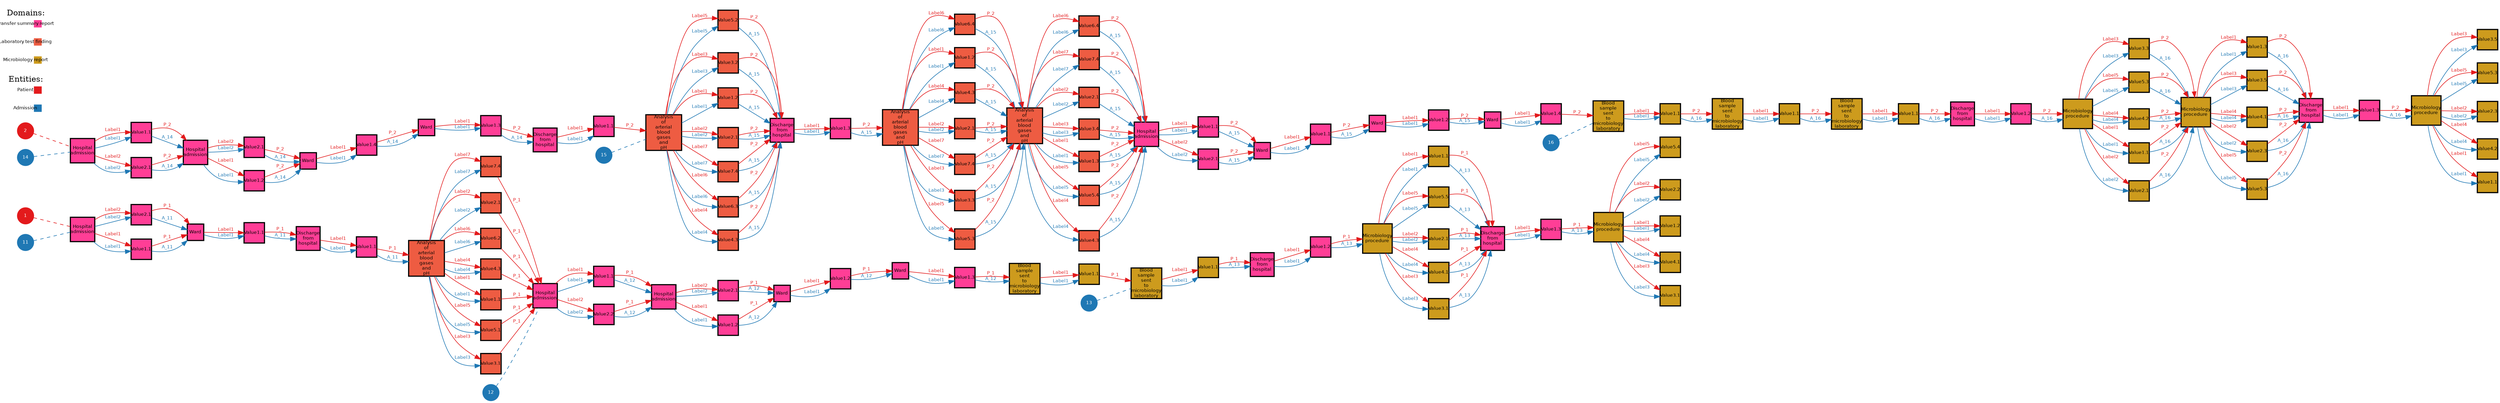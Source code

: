 // Query Result
digraph {
	graph [margin=0 rankdir=LR]
	node [fixedsize=false fontname=Helvetica fontsize=8 height=0.4 margin=0 shape=square width=0.4]
	"Value1.3=Label1_3314_e14" [label="Value1.3" color="#000000" fillcolor=goldenrod3 penwidth=2 style=filled]
	3315 [label="Microbiology
procedure" color="#000000" fillcolor=goldenrod3 penwidth=2 style=filled]
	"Value1.3=Label1_3314_e14" -> 3315 [label=P_1 color="#e31a1c" fontcolor="#e31a1c" fontname=Helvetica fontsize=8 penwidth=1]
	"Value1.3=Label1_3309_e11" [label="Value1.3" color="#000000" fillcolor=goldenrod3 penwidth=2 style=filled]
	3310 [label="Blood
sample
sent
to
microbiology
laboratory" color="#000000" fillcolor=goldenrod3 penwidth=2 style=filled]
	"Value1.3=Label1_3309_e11" -> 3310 [label=P_1 color="#e31a1c" fontcolor="#e31a1c" fontname=Helvetica fontsize=8 penwidth=1]
	"Value1.1=Label1_3306_e5" [label="Value1.1" color="#000000" fillcolor=violetred1 penwidth=2 style=filled]
	3307 [label="Hospital
admission" color="#000000" fillcolor=violetred1 penwidth=2 style=filled]
	"Value1.1=Label1_3306_e5" -> 3307 [label=P_1 color="#e31a1c" fontcolor="#e31a1c" fontname=Helvetica fontsize=8 penwidth=1]
	"Value2.2=Label2_3306_e5" [label="Value2.2" color="#000000" fillcolor=violetred1 penwidth=2 style=filled]
	3307 [label="Hospital
admission" color="#000000" fillcolor=violetred1 penwidth=2 style=filled]
	"Value2.2=Label2_3306_e5" -> 3307 [label=P_1 color="#e31a1c" fontcolor="#e31a1c" fontname=Helvetica fontsize=8 penwidth=1]
	"Value1.2=Label1_3312_e9" [label="Value1.2" color="#000000" fillcolor=goldenrod3 penwidth=2 style=filled]
	3313 [label="Microbiology
procedure" color="#000000" fillcolor=goldenrod3 penwidth=2 style=filled]
	"Value1.2=Label1_3312_e9" -> 3313 [label=P_1 color="#e31a1c" fontcolor="#e31a1c" fontname=Helvetica fontsize=8 penwidth=1]
	"Value1.1=Label1_3304_e4" [label="Value1.1" color="#000000" fillcolor=tomato2 penwidth=2 style=filled]
	3305 [label="Analysis
of
arterial
blood
gases
and
pH" color="#000000" fillcolor=tomato2 penwidth=2 style=filled]
	"Value1.1=Label1_3304_e4" -> 3305 [label=P_1 color="#e31a1c" fontcolor="#e31a1c" fontname=Helvetica fontsize=8 penwidth=1]
	"Value1.1=Label1_3311_e12" [label="Value1.1" color="#000000" fillcolor=violetred1 penwidth=2 style=filled]
	3312 [label="Discharge
from
hospital" color="#000000" fillcolor=violetred1 penwidth=2 style=filled]
	"Value1.1=Label1_3311_e12" -> 3312 [label=P_1 color="#e31a1c" fontcolor="#e31a1c" fontname=Helvetica fontsize=8 penwidth=1]
	"Value2.1=Label2_3302_e1" [label="Value2.1" color="#000000" fillcolor=violetred1 penwidth=2 style=filled]
	3303 [label=Ward color="#000000" fillcolor=violetred1 penwidth=2 style=filled]
	"Value2.1=Label2_3302_e1" -> 3303 [label=P_1 color="#e31a1c" fontcolor="#e31a1c" fontname=Helvetica fontsize=8 penwidth=1]
	"Value1.1=Label1_3302_e1" [label="Value1.1" color="#000000" fillcolor=violetred1 penwidth=2 style=filled]
	3303 [label=Ward color="#000000" fillcolor=violetred1 penwidth=2 style=filled]
	"Value1.1=Label1_3302_e1" -> 3303 [label=P_1 color="#e31a1c" fontcolor="#e31a1c" fontname=Helvetica fontsize=8 penwidth=1]
	"Value1.1=Label1_3313_e8" [label="Value1.1" color="#000000" fillcolor=violetred1 penwidth=2 style=filled]
	3314 [label="Discharge
from
hospital" color="#000000" fillcolor=violetred1 penwidth=2 style=filled]
	"Value1.1=Label1_3313_e8" -> 3314 [label=P_1 color="#e31a1c" fontcolor="#e31a1c" fontname=Helvetica fontsize=8 penwidth=1]
	"Value5.5=Label5_3313_e8" [label="Value5.5" color="#000000" fillcolor=violetred1 penwidth=2 style=filled]
	3314 [label="Discharge
from
hospital" color="#000000" fillcolor=violetred1 penwidth=2 style=filled]
	"Value5.5=Label5_3313_e8" -> 3314 [label=P_1 color="#e31a1c" fontcolor="#e31a1c" fontname=Helvetica fontsize=8 penwidth=1]
	"Value2.1=Label2_3313_e8" [label="Value2.1" color="#000000" fillcolor=violetred1 penwidth=2 style=filled]
	3314 [label="Discharge
from
hospital" color="#000000" fillcolor=violetred1 penwidth=2 style=filled]
	"Value2.1=Label2_3313_e8" -> 3314 [label=P_1 color="#e31a1c" fontcolor="#e31a1c" fontname=Helvetica fontsize=8 penwidth=1]
	"Value4.1=Label4_3313_e8" [label="Value4.1" color="#000000" fillcolor=violetred1 penwidth=2 style=filled]
	3314 [label="Discharge
from
hospital" color="#000000" fillcolor=violetred1 penwidth=2 style=filled]
	"Value4.1=Label4_3313_e8" -> 3314 [label=P_1 color="#e31a1c" fontcolor="#e31a1c" fontname=Helvetica fontsize=8 penwidth=1]
	"Value3.1=Label3_3313_e8" [label="Value3.1" color="#000000" fillcolor=violetred1 penwidth=2 style=filled]
	3314 [label="Discharge
from
hospital" color="#000000" fillcolor=violetred1 penwidth=2 style=filled]
	"Value3.1=Label3_3313_e8" -> 3314 [label=P_1 color="#e31a1c" fontcolor="#e31a1c" fontname=Helvetica fontsize=8 penwidth=1]
	"Value1.1=Label1_3303_e2" [label="Value1.1" color="#000000" fillcolor=violetred1 penwidth=2 style=filled]
	3304 [label="Discharge
from
hospital" color="#000000" fillcolor=violetred1 penwidth=2 style=filled]
	"Value1.1=Label1_3303_e2" -> 3304 [label=P_1 color="#e31a1c" fontcolor="#e31a1c" fontname=Helvetica fontsize=8 penwidth=1]
	"Value2.1=Label2_3307_e10" [label="Value2.1" color="#000000" fillcolor=violetred1 penwidth=2 style=filled]
	3308 [label=Ward color="#000000" fillcolor=violetred1 penwidth=2 style=filled]
	"Value2.1=Label2_3307_e10" -> 3308 [label=P_1 color="#e31a1c" fontcolor="#e31a1c" fontname=Helvetica fontsize=8 penwidth=1]
	"Value1.2=Label1_3307_e10" [label="Value1.2" color="#000000" fillcolor=violetred1 penwidth=2 style=filled]
	3308 [label=Ward color="#000000" fillcolor=violetred1 penwidth=2 style=filled]
	"Value1.2=Label1_3307_e10" -> 3308 [label=P_1 color="#e31a1c" fontcolor="#e31a1c" fontname=Helvetica fontsize=8 penwidth=1]
	"Value7.4=Label7_3305_e3" [label="Value7.4" color="#000000" fillcolor=violetred1 penwidth=2 style=filled]
	3306 [label="Hospital
admission" color="#000000" fillcolor=violetred1 penwidth=2 style=filled]
	"Value7.4=Label7_3305_e3" -> 3306 [label=P_1 color="#e31a1c" fontcolor="#e31a1c" fontname=Helvetica fontsize=8 penwidth=1]
	"Value2.1=Label2_3305_e3" [label="Value2.1" color="#000000" fillcolor=violetred1 penwidth=2 style=filled]
	3306 [label="Hospital
admission" color="#000000" fillcolor=violetred1 penwidth=2 style=filled]
	"Value2.1=Label2_3305_e3" -> 3306 [label=P_1 color="#e31a1c" fontcolor="#e31a1c" fontname=Helvetica fontsize=8 penwidth=1]
	"Value6.2=Label6_3305_e3" [label="Value6.2" color="#000000" fillcolor=violetred1 penwidth=2 style=filled]
	3306 [label="Hospital
admission" color="#000000" fillcolor=violetred1 penwidth=2 style=filled]
	"Value6.2=Label6_3305_e3" -> 3306 [label=P_1 color="#e31a1c" fontcolor="#e31a1c" fontname=Helvetica fontsize=8 penwidth=1]
	"Value4.3=Label4_3305_e3" [label="Value4.3" color="#000000" fillcolor=violetred1 penwidth=2 style=filled]
	3306 [label="Hospital
admission" color="#000000" fillcolor=violetred1 penwidth=2 style=filled]
	"Value4.3=Label4_3305_e3" -> 3306 [label=P_1 color="#e31a1c" fontcolor="#e31a1c" fontname=Helvetica fontsize=8 penwidth=1]
	"Value1.1=Label1_3305_e3" [label="Value1.1" color="#000000" fillcolor=violetred1 penwidth=2 style=filled]
	3306 [label="Hospital
admission" color="#000000" fillcolor=violetred1 penwidth=2 style=filled]
	"Value1.1=Label1_3305_e3" -> 3306 [label=P_1 color="#e31a1c" fontcolor="#e31a1c" fontname=Helvetica fontsize=8 penwidth=1]
	"Value5.1=Label5_3305_e3" [label="Value5.1" color="#000000" fillcolor=violetred1 penwidth=2 style=filled]
	3306 [label="Hospital
admission" color="#000000" fillcolor=violetred1 penwidth=2 style=filled]
	"Value5.1=Label5_3305_e3" -> 3306 [label=P_1 color="#e31a1c" fontcolor="#e31a1c" fontname=Helvetica fontsize=8 penwidth=1]
	"Value3.1=Label3_3305_e3" [label="Value3.1" color="#000000" fillcolor=violetred1 penwidth=2 style=filled]
	3306 [label="Hospital
admission" color="#000000" fillcolor=violetred1 penwidth=2 style=filled]
	"Value3.1=Label3_3305_e3" -> 3306 [label=P_1 color="#e31a1c" fontcolor="#e31a1c" fontname=Helvetica fontsize=8 penwidth=1]
	"Value1.1=Label1_3310_e7" [label="Value1.1" color="#000000" fillcolor=goldenrod3 penwidth=2 style=filled]
	3311 [label="Blood
sample
sent
to
microbiology
laboratory" color="#000000" fillcolor=goldenrod3 penwidth=2 style=filled]
	"Value1.1=Label1_3310_e7" -> 3311 [label=P_1 color="#e31a1c" fontcolor="#e31a1c" fontname=Helvetica fontsize=8 penwidth=1]
	"Value1.2=Label1_3308_e6" [label="Value1.2" color="#000000" fillcolor=violetred1 penwidth=2 style=filled]
	3309 [label=Ward color="#000000" fillcolor=violetred1 penwidth=2 style=filled]
	"Value1.2=Label1_3308_e6" -> 3309 [label=P_1 color="#e31a1c" fontcolor="#e31a1c" fontname=Helvetica fontsize=8 penwidth=1]
	node [fixedsize=false fontname=Helvetica fontsize=8 height=0.4 margin=0 shape=square width=0.4]
	"Value5.4=Label5_3315_e13" [label="Value5.4" color="#000000" fillcolor=goldenrod3 penwidth=2 style=filled]
	3315 [label="Microbiology
procedure" color="#000000" fillcolor=goldenrod3 penwidth=2 style=filled]
	3315 -> "Value5.4=Label5_3315_e13" [label=Label5 color="#e31a1c" fontcolor="#e31a1c" fontname=Helvetica fontsize=8 penwidth=1]
	"Value2.2=Label2_3315_e13" [label="Value2.2" color="#000000" fillcolor=goldenrod3 penwidth=2 style=filled]
	3315 [label="Microbiology
procedure" color="#000000" fillcolor=goldenrod3 penwidth=2 style=filled]
	3315 -> "Value2.2=Label2_3315_e13" [label=Label2 color="#e31a1c" fontcolor="#e31a1c" fontname=Helvetica fontsize=8 penwidth=1]
	"Value1.2=Label1_3315_e13" [label="Value1.2" color="#000000" fillcolor=goldenrod3 penwidth=2 style=filled]
	3315 [label="Microbiology
procedure" color="#000000" fillcolor=goldenrod3 penwidth=2 style=filled]
	3315 -> "Value1.2=Label1_3315_e13" [label=Label1 color="#e31a1c" fontcolor="#e31a1c" fontname=Helvetica fontsize=8 penwidth=1]
	"Value4.1=Label4_3315_e13" [label="Value4.1" color="#000000" fillcolor=goldenrod3 penwidth=2 style=filled]
	3315 [label="Microbiology
procedure" color="#000000" fillcolor=goldenrod3 penwidth=2 style=filled]
	3315 -> "Value4.1=Label4_3315_e13" [label=Label4 color="#e31a1c" fontcolor="#e31a1c" fontname=Helvetica fontsize=8 penwidth=1]
	"Value3.1=Label3_3315_e13" [label="Value3.1" color="#000000" fillcolor=goldenrod3 penwidth=2 style=filled]
	3315 [label="Microbiology
procedure" color="#000000" fillcolor=goldenrod3 penwidth=2 style=filled]
	3315 -> "Value3.1=Label3_3315_e13" [label=Label3 color="#e31a1c" fontcolor="#e31a1c" fontname=Helvetica fontsize=8 penwidth=1]
	"Value1.1=Label1_3310_e7" [label="Value1.1" color="#000000" fillcolor=goldenrod3 penwidth=2 style=filled]
	3310 [label="Blood
sample
sent
to
microbiology
laboratory" color="#000000" fillcolor=goldenrod3 penwidth=2 style=filled]
	3310 -> "Value1.1=Label1_3310_e7" [label=Label1 color="#e31a1c" fontcolor="#e31a1c" fontname=Helvetica fontsize=8 penwidth=1]
	"Value1.2=Label1_3307_e10" [label="Value1.2" color="#000000" fillcolor=violetred1 penwidth=2 style=filled]
	3307 [label="Hospital
admission" color="#000000" fillcolor=violetred1 penwidth=2 style=filled]
	3307 -> "Value1.2=Label1_3307_e10" [label=Label1 color="#e31a1c" fontcolor="#e31a1c" fontname=Helvetica fontsize=8 penwidth=1]
	"Value2.1=Label2_3307_e10" [label="Value2.1" color="#000000" fillcolor=violetred1 penwidth=2 style=filled]
	3307 [label="Hospital
admission" color="#000000" fillcolor=violetred1 penwidth=2 style=filled]
	3307 -> "Value2.1=Label2_3307_e10" [label=Label2 color="#e31a1c" fontcolor="#e31a1c" fontname=Helvetica fontsize=8 penwidth=1]
	"Value2.1=Label2_3302_e1" [label="Value2.1" color="#000000" fillcolor=violetred1 penwidth=2 style=filled]
	3302 [label="Hospital
admission" color="#000000" fillcolor=violetred1 penwidth=2 style=filled]
	3302 -> "Value2.1=Label2_3302_e1" [label=Label2 color="#e31a1c" fontcolor="#e31a1c" fontname=Helvetica fontsize=8 penwidth=1]
	"Value1.1=Label1_3302_e1" [label="Value1.1" color="#000000" fillcolor=violetred1 penwidth=2 style=filled]
	3302 [label="Hospital
admission" color="#000000" fillcolor=violetred1 penwidth=2 style=filled]
	3302 -> "Value1.1=Label1_3302_e1" [label=Label1 color="#e31a1c" fontcolor="#e31a1c" fontname=Helvetica fontsize=8 penwidth=1]
	"Value5.5=Label5_3313_e8" [label="Value5.5" color="#000000" fillcolor=goldenrod3 penwidth=2 style=filled]
	3313 [label="Microbiology
procedure" color="#000000" fillcolor=goldenrod3 penwidth=2 style=filled]
	3313 -> "Value5.5=Label5_3313_e8" [label=Label5 color="#e31a1c" fontcolor="#e31a1c" fontname=Helvetica fontsize=8 penwidth=1]
	"Value4.1=Label4_3313_e8" [label="Value4.1" color="#000000" fillcolor=goldenrod3 penwidth=2 style=filled]
	3313 [label="Microbiology
procedure" color="#000000" fillcolor=goldenrod3 penwidth=2 style=filled]
	3313 -> "Value4.1=Label4_3313_e8" [label=Label4 color="#e31a1c" fontcolor="#e31a1c" fontname=Helvetica fontsize=8 penwidth=1]
	"Value3.1=Label3_3313_e8" [label="Value3.1" color="#000000" fillcolor=goldenrod3 penwidth=2 style=filled]
	3313 [label="Microbiology
procedure" color="#000000" fillcolor=goldenrod3 penwidth=2 style=filled]
	3313 -> "Value3.1=Label3_3313_e8" [label=Label3 color="#e31a1c" fontcolor="#e31a1c" fontname=Helvetica fontsize=8 penwidth=1]
	"Value2.1=Label2_3313_e8" [label="Value2.1" color="#000000" fillcolor=goldenrod3 penwidth=2 style=filled]
	3313 [label="Microbiology
procedure" color="#000000" fillcolor=goldenrod3 penwidth=2 style=filled]
	3313 -> "Value2.1=Label2_3313_e8" [label=Label2 color="#e31a1c" fontcolor="#e31a1c" fontname=Helvetica fontsize=8 penwidth=1]
	"Value1.1=Label1_3313_e8" [label="Value1.1" color="#000000" fillcolor=goldenrod3 penwidth=2 style=filled]
	3313 [label="Microbiology
procedure" color="#000000" fillcolor=goldenrod3 penwidth=2 style=filled]
	3313 -> "Value1.1=Label1_3313_e8" [label=Label1 color="#e31a1c" fontcolor="#e31a1c" fontname=Helvetica fontsize=8 penwidth=1]
	"Value7.4=Label7_3305_e3" [label="Value7.4" color="#000000" fillcolor=tomato2 penwidth=2 style=filled]
	3305 [label="Analysis
of
arterial
blood
gases
and
pH" color="#000000" fillcolor=tomato2 penwidth=2 style=filled]
	3305 -> "Value7.4=Label7_3305_e3" [label=Label7 color="#e31a1c" fontcolor="#e31a1c" fontname=Helvetica fontsize=8 penwidth=1]
	"Value4.3=Label4_3305_e3" [label="Value4.3" color="#000000" fillcolor=tomato2 penwidth=2 style=filled]
	3305 [label="Analysis
of
arterial
blood
gases
and
pH" color="#000000" fillcolor=tomato2 penwidth=2 style=filled]
	3305 -> "Value4.3=Label4_3305_e3" [label=Label4 color="#e31a1c" fontcolor="#e31a1c" fontname=Helvetica fontsize=8 penwidth=1]
	"Value6.2=Label6_3305_e3" [label="Value6.2" color="#000000" fillcolor=tomato2 penwidth=2 style=filled]
	3305 [label="Analysis
of
arterial
blood
gases
and
pH" color="#000000" fillcolor=tomato2 penwidth=2 style=filled]
	3305 -> "Value6.2=Label6_3305_e3" [label=Label6 color="#e31a1c" fontcolor="#e31a1c" fontname=Helvetica fontsize=8 penwidth=1]
	"Value5.1=Label5_3305_e3" [label="Value5.1" color="#000000" fillcolor=tomato2 penwidth=2 style=filled]
	3305 [label="Analysis
of
arterial
blood
gases
and
pH" color="#000000" fillcolor=tomato2 penwidth=2 style=filled]
	3305 -> "Value5.1=Label5_3305_e3" [label=Label5 color="#e31a1c" fontcolor="#e31a1c" fontname=Helvetica fontsize=8 penwidth=1]
	"Value3.1=Label3_3305_e3" [label="Value3.1" color="#000000" fillcolor=tomato2 penwidth=2 style=filled]
	3305 [label="Analysis
of
arterial
blood
gases
and
pH" color="#000000" fillcolor=tomato2 penwidth=2 style=filled]
	3305 -> "Value3.1=Label3_3305_e3" [label=Label3 color="#e31a1c" fontcolor="#e31a1c" fontname=Helvetica fontsize=8 penwidth=1]
	"Value2.1=Label2_3305_e3" [label="Value2.1" color="#000000" fillcolor=tomato2 penwidth=2 style=filled]
	3305 [label="Analysis
of
arterial
blood
gases
and
pH" color="#000000" fillcolor=tomato2 penwidth=2 style=filled]
	3305 -> "Value2.1=Label2_3305_e3" [label=Label2 color="#e31a1c" fontcolor="#e31a1c" fontname=Helvetica fontsize=8 penwidth=1]
	"Value1.1=Label1_3305_e3" [label="Value1.1" color="#000000" fillcolor=tomato2 penwidth=2 style=filled]
	3305 [label="Analysis
of
arterial
blood
gases
and
pH" color="#000000" fillcolor=tomato2 penwidth=2 style=filled]
	3305 -> "Value1.1=Label1_3305_e3" [label=Label1 color="#e31a1c" fontcolor="#e31a1c" fontname=Helvetica fontsize=8 penwidth=1]
	"Value1.2=Label1_3312_e9" [label="Value1.2" color="#000000" fillcolor=violetred1 penwidth=2 style=filled]
	3312 [label="Discharge
from
hospital" color="#000000" fillcolor=violetred1 penwidth=2 style=filled]
	3312 -> "Value1.2=Label1_3312_e9" [label=Label1 color="#e31a1c" fontcolor="#e31a1c" fontname=Helvetica fontsize=8 penwidth=1]
	"Value1.1=Label1_3303_e2" [label="Value1.1" color="#000000" fillcolor=violetred1 penwidth=2 style=filled]
	3303 [label=Ward color="#000000" fillcolor=violetred1 penwidth=2 style=filled]
	3303 -> "Value1.1=Label1_3303_e2" [label=Label1 color="#e31a1c" fontcolor="#e31a1c" fontname=Helvetica fontsize=8 penwidth=1]
	"Value1.3=Label1_3314_e14" [label="Value1.3" color="#000000" fillcolor=violetred1 penwidth=2 style=filled]
	3314 [label="Discharge
from
hospital" color="#000000" fillcolor=violetred1 penwidth=2 style=filled]
	3314 -> "Value1.3=Label1_3314_e14" [label=Label1 color="#e31a1c" fontcolor="#e31a1c" fontname=Helvetica fontsize=8 penwidth=1]
	"Value1.1=Label1_3304_e4" [label="Value1.1" color="#000000" fillcolor=violetred1 penwidth=2 style=filled]
	3304 [label="Discharge
from
hospital" color="#000000" fillcolor=violetred1 penwidth=2 style=filled]
	3304 -> "Value1.1=Label1_3304_e4" [label=Label1 color="#e31a1c" fontcolor="#e31a1c" fontname=Helvetica fontsize=8 penwidth=1]
	"Value1.2=Label1_3308_e6" [label="Value1.2" color="#000000" fillcolor=violetred1 penwidth=2 style=filled]
	3308 [label=Ward color="#000000" fillcolor=violetred1 penwidth=2 style=filled]
	3308 -> "Value1.2=Label1_3308_e6" [label=Label1 color="#e31a1c" fontcolor="#e31a1c" fontname=Helvetica fontsize=8 penwidth=1]
	"Value2.2=Label2_3306_e5" [label="Value2.2" color="#000000" fillcolor=violetred1 penwidth=2 style=filled]
	3306 [label="Hospital
admission" color="#000000" fillcolor=violetred1 penwidth=2 style=filled]
	3306 -> "Value2.2=Label2_3306_e5" [label=Label2 color="#e31a1c" fontcolor="#e31a1c" fontname=Helvetica fontsize=8 penwidth=1]
	"Value1.1=Label1_3306_e5" [label="Value1.1" color="#000000" fillcolor=violetred1 penwidth=2 style=filled]
	3306 [label="Hospital
admission" color="#000000" fillcolor=violetred1 penwidth=2 style=filled]
	3306 -> "Value1.1=Label1_3306_e5" [label=Label1 color="#e31a1c" fontcolor="#e31a1c" fontname=Helvetica fontsize=8 penwidth=1]
	"Value1.1=Label1_3311_e12" [label="Value1.1" color="#000000" fillcolor=goldenrod3 penwidth=2 style=filled]
	3311 [label="Blood
sample
sent
to
microbiology
laboratory" color="#000000" fillcolor=goldenrod3 penwidth=2 style=filled]
	3311 -> "Value1.1=Label1_3311_e12" [label=Label1 color="#e31a1c" fontcolor="#e31a1c" fontname=Helvetica fontsize=8 penwidth=1]
	"Value1.3=Label1_3309_e11" [label="Value1.3" color="#000000" fillcolor=violetred1 penwidth=2 style=filled]
	3309 [label=Ward color="#000000" fillcolor=violetred1 penwidth=2 style=filled]
	3309 -> "Value1.3=Label1_3309_e11" [label=Label1 color="#e31a1c" fontcolor="#e31a1c" fontname=Helvetica fontsize=8 penwidth=1]
	node [fixedsize=false fontname=Helvetica fontsize=8 height=0.4 margin=0 shape=square width=0.4]
	"Value1.1=Label1_3329_e21" [label="Value1.1" color="#000000" fillcolor=goldenrod3 penwidth=2 style=filled]
	3330 [label="Blood
sample
sent
to
microbiology
laboratory" color="#000000" fillcolor=goldenrod3 penwidth=2 style=filled]
	"Value1.1=Label1_3329_e21" -> 3330 [label=P_2 color="#e31a1c" fontcolor="#e31a1c" fontname=Helvetica fontsize=8 penwidth=1]
	"Value1.2=Label1_3332_e26" [label="Value1.2" color="#000000" fillcolor=goldenrod3 penwidth=2 style=filled]
	3333 [label="Microbiology
procedure" color="#000000" fillcolor=goldenrod3 penwidth=2 style=filled]
	"Value1.2=Label1_3332_e26" -> 3333 [label=P_2 color="#e31a1c" fontcolor="#e31a1c" fontname=Helvetica fontsize=8 penwidth=1]
	"Value2.1=Label2_3317_e27" [label="Value2.1" color="#000000" fillcolor=violetred1 penwidth=2 style=filled]
	3318 [label=Ward color="#000000" fillcolor=violetred1 penwidth=2 style=filled]
	"Value2.1=Label2_3317_e27" -> 3318 [label=P_2 color="#e31a1c" fontcolor="#e31a1c" fontname=Helvetica fontsize=8 penwidth=1]
	"Value1.2=Label1_3317_e27" [label="Value1.2" color="#000000" fillcolor=violetred1 penwidth=2 style=filled]
	3318 [label=Ward color="#000000" fillcolor=violetred1 penwidth=2 style=filled]
	"Value1.2=Label1_3317_e27" -> 3318 [label=P_2 color="#e31a1c" fontcolor="#e31a1c" fontname=Helvetica fontsize=8 penwidth=1]
	"Value1.1=Label1_3331_e33" [label="Value1.1" color="#000000" fillcolor=violetred1 penwidth=2 style=filled]
	3332 [label="Discharge
from
hospital" color="#000000" fillcolor=violetred1 penwidth=2 style=filled]
	"Value1.1=Label1_3331_e33" -> 3332 [label=P_2 color="#e31a1c" fontcolor="#e31a1c" fontname=Helvetica fontsize=8 penwidth=1]
	"Value1.4=Label1_3318_e16" [label="Value1.4" color="#000000" fillcolor=violetred1 penwidth=2 style=filled]
	3319 [label=Ward color="#000000" fillcolor=violetred1 penwidth=2 style=filled]
	"Value1.4=Label1_3318_e16" -> 3319 [label=P_2 color="#e31a1c" fontcolor="#e31a1c" fontname=Helvetica fontsize=8 penwidth=1]
	"Value1.1=Label1_3316_e15" [label="Value1.1" color="#000000" fillcolor=violetred1 penwidth=2 style=filled]
	3317 [label="Hospital
admission" color="#000000" fillcolor=violetred1 penwidth=2 style=filled]
	"Value1.1=Label1_3316_e15" -> 3317 [label=P_2 color="#e31a1c" fontcolor="#e31a1c" fontname=Helvetica fontsize=8 penwidth=1]
	"Value2.1=Label2_3316_e15" [label="Value2.1" color="#000000" fillcolor=violetred1 penwidth=2 style=filled]
	3317 [label="Hospital
admission" color="#000000" fillcolor=violetred1 penwidth=2 style=filled]
	"Value2.1=Label2_3316_e15" -> 3317 [label=P_2 color="#e31a1c" fontcolor="#e31a1c" fontname=Helvetica fontsize=8 penwidth=1]
	"Value1.1=Label1_3325_e19" [label="Value1.1" color="#000000" fillcolor=violetred1 penwidth=2 style=filled]
	3326 [label=Ward color="#000000" fillcolor=violetred1 penwidth=2 style=filled]
	"Value1.1=Label1_3325_e19" -> 3326 [label=P_2 color="#e31a1c" fontcolor="#e31a1c" fontname=Helvetica fontsize=8 penwidth=1]
	"Value2.1=Label2_3325_e19" [label="Value2.1" color="#000000" fillcolor=violetred1 penwidth=2 style=filled]
	3326 [label=Ward color="#000000" fillcolor=violetred1 penwidth=2 style=filled]
	"Value2.1=Label2_3325_e19" -> 3326 [label=P_2 color="#e31a1c" fontcolor="#e31a1c" fontname=Helvetica fontsize=8 penwidth=1]
	"Value1.3=Label1_3334_e25" [label="Value1.3" color="#000000" fillcolor=violetred1 penwidth=2 style=filled]
	3335 [label="Discharge
from
hospital" color="#000000" fillcolor=violetred1 penwidth=2 style=filled]
	"Value1.3=Label1_3334_e25" -> 3335 [label=P_2 color="#e31a1c" fontcolor="#e31a1c" fontname=Helvetica fontsize=8 penwidth=1]
	"Value3.5=Label3_3334_e25" [label="Value3.5" color="#000000" fillcolor=violetred1 penwidth=2 style=filled]
	3335 [label="Discharge
from
hospital" color="#000000" fillcolor=violetred1 penwidth=2 style=filled]
	"Value3.5=Label3_3334_e25" -> 3335 [label=P_2 color="#e31a1c" fontcolor="#e31a1c" fontname=Helvetica fontsize=8 penwidth=1]
	"Value4.1=Label4_3334_e25" [label="Value4.1" color="#000000" fillcolor=violetred1 penwidth=2 style=filled]
	3335 [label="Discharge
from
hospital" color="#000000" fillcolor=violetred1 penwidth=2 style=filled]
	"Value4.1=Label4_3334_e25" -> 3335 [label=P_2 color="#e31a1c" fontcolor="#e31a1c" fontname=Helvetica fontsize=8 penwidth=1]
	"Value2.3=Label2_3334_e25" [label="Value2.3" color="#000000" fillcolor=violetred1 penwidth=2 style=filled]
	3335 [label="Discharge
from
hospital" color="#000000" fillcolor=violetred1 penwidth=2 style=filled]
	"Value2.3=Label2_3334_e25" -> 3335 [label=P_2 color="#e31a1c" fontcolor="#e31a1c" fontname=Helvetica fontsize=8 penwidth=1]
	"Value5.3=Label5_3334_e25" [label="Value5.3" color="#000000" fillcolor=violetred1 penwidth=2 style=filled]
	3335 [label="Discharge
from
hospital" color="#000000" fillcolor=violetred1 penwidth=2 style=filled]
	"Value5.3=Label5_3334_e25" -> 3335 [label=P_2 color="#e31a1c" fontcolor="#e31a1c" fontname=Helvetica fontsize=8 penwidth=1]
	"Value1.4=Label1_3328_e32" [label="Value1.4" color="#000000" fillcolor=goldenrod3 penwidth=2 style=filled]
	3329 [label="Blood
sample
sent
to
microbiology
laboratory" color="#000000" fillcolor=goldenrod3 penwidth=2 style=filled]
	"Value1.4=Label1_3328_e32" -> 3329 [label=P_2 color="#e31a1c" fontcolor="#e31a1c" fontname=Helvetica fontsize=8 penwidth=1]
	"Value1.3=Label1_3322_e31" [label="Value1.3" color="#000000" fillcolor=tomato2 penwidth=2 style=filled]
	3323 [label="Analysis
of
arterial
blood
gases
and
pH" color="#000000" fillcolor=tomato2 penwidth=2 style=filled]
	"Value1.3=Label1_3322_e31" -> 3323 [label=P_2 color="#e31a1c" fontcolor="#e31a1c" fontname=Helvetica fontsize=8 penwidth=1]
	"Value1.1=Label1_3330_e24" [label="Value1.1" color="#000000" fillcolor=goldenrod3 penwidth=2 style=filled]
	3331 [label="Blood
sample
sent
to
microbiology
laboratory" color="#000000" fillcolor=goldenrod3 penwidth=2 style=filled]
	"Value1.1=Label1_3330_e24" -> 3331 [label=P_2 color="#e31a1c" fontcolor="#e31a1c" fontname=Helvetica fontsize=8 penwidth=1]
	"Value1.2=Label1_3327_e23" [label="Value1.2" color="#000000" fillcolor=violetred1 penwidth=2 style=filled]
	3328 [label=Ward color="#000000" fillcolor=violetred1 penwidth=2 style=filled]
	"Value1.2=Label1_3327_e23" -> 3328 [label=P_2 color="#e31a1c" fontcolor="#e31a1c" fontname=Helvetica fontsize=8 penwidth=1]
	"Value1.1=Label1_3320_e18" [label="Value1.1" color="#000000" fillcolor=tomato2 penwidth=2 style=filled]
	3321 [label="Analysis
of
arterial
blood
gases
and
pH" color="#000000" fillcolor=tomato2 penwidth=2 style=filled]
	"Value1.1=Label1_3320_e18" -> 3321 [label=P_2 color="#e31a1c" fontcolor="#e31a1c" fontname=Helvetica fontsize=8 penwidth=1]
	"Value1.3=Label1_3335_e35" [label="Value1.3" color="#000000" fillcolor=goldenrod3 penwidth=2 style=filled]
	3336 [label="Microbiology
procedure" color="#000000" fillcolor=goldenrod3 penwidth=2 style=filled]
	"Value1.3=Label1_3335_e35" -> 3336 [label=P_2 color="#e31a1c" fontcolor="#e31a1c" fontname=Helvetica fontsize=8 penwidth=1]
	"Value3.3=Label3_3333_e22" [label="Value3.3" color="#000000" fillcolor=goldenrod3 penwidth=2 style=filled]
	3334 [label="Microbiology
procedure" color="#000000" fillcolor=goldenrod3 penwidth=2 style=filled]
	"Value3.3=Label3_3333_e22" -> 3334 [label=P_2 color="#e31a1c" fontcolor="#e31a1c" fontname=Helvetica fontsize=8 penwidth=1]
	"Value5.3=Label5_3333_e22" [label="Value5.3" color="#000000" fillcolor=goldenrod3 penwidth=2 style=filled]
	3334 [label="Microbiology
procedure" color="#000000" fillcolor=goldenrod3 penwidth=2 style=filled]
	"Value5.3=Label5_3333_e22" -> 3334 [label=P_2 color="#e31a1c" fontcolor="#e31a1c" fontname=Helvetica fontsize=8 penwidth=1]
	"Value4.2=Label4_3333_e22" [label="Value4.2" color="#000000" fillcolor=goldenrod3 penwidth=2 style=filled]
	3334 [label="Microbiology
procedure" color="#000000" fillcolor=goldenrod3 penwidth=2 style=filled]
	"Value4.2=Label4_3333_e22" -> 3334 [label=P_2 color="#e31a1c" fontcolor="#e31a1c" fontname=Helvetica fontsize=8 penwidth=1]
	"Value1.1=Label1_3333_e22" [label="Value1.1" color="#000000" fillcolor=goldenrod3 penwidth=2 style=filled]
	3334 [label="Microbiology
procedure" color="#000000" fillcolor=goldenrod3 penwidth=2 style=filled]
	"Value1.1=Label1_3333_e22" -> 3334 [label=P_2 color="#e31a1c" fontcolor="#e31a1c" fontname=Helvetica fontsize=8 penwidth=1]
	"Value2.1=Label2_3333_e22" [label="Value2.1" color="#000000" fillcolor=goldenrod3 penwidth=2 style=filled]
	3334 [label="Microbiology
procedure" color="#000000" fillcolor=goldenrod3 penwidth=2 style=filled]
	"Value2.1=Label2_3333_e22" -> 3334 [label=P_2 color="#e31a1c" fontcolor="#e31a1c" fontname=Helvetica fontsize=8 penwidth=1]
	"Value6.4=Label6_3324_e30" [label="Value6.4" color="#000000" fillcolor=violetred1 penwidth=2 style=filled]
	3325 [label="Hospital
admission" color="#000000" fillcolor=violetred1 penwidth=2 style=filled]
	"Value6.4=Label6_3324_e30" -> 3325 [label=P_2 color="#e31a1c" fontcolor="#e31a1c" fontname=Helvetica fontsize=8 penwidth=1]
	"Value7.4=Label7_3324_e30" [label="Value7.4" color="#000000" fillcolor=violetred1 penwidth=2 style=filled]
	3325 [label="Hospital
admission" color="#000000" fillcolor=violetred1 penwidth=2 style=filled]
	"Value7.4=Label7_3324_e30" -> 3325 [label=P_2 color="#e31a1c" fontcolor="#e31a1c" fontname=Helvetica fontsize=8 penwidth=1]
	"Value2.1=Label2_3324_e30" [label="Value2.1" color="#000000" fillcolor=violetred1 penwidth=2 style=filled]
	3325 [label="Hospital
admission" color="#000000" fillcolor=violetred1 penwidth=2 style=filled]
	"Value2.1=Label2_3324_e30" -> 3325 [label=P_2 color="#e31a1c" fontcolor="#e31a1c" fontname=Helvetica fontsize=8 penwidth=1]
	"Value3.4=Label3_3324_e30" [label="Value3.4" color="#000000" fillcolor=violetred1 penwidth=2 style=filled]
	3325 [label="Hospital
admission" color="#000000" fillcolor=violetred1 penwidth=2 style=filled]
	"Value3.4=Label3_3324_e30" -> 3325 [label=P_2 color="#e31a1c" fontcolor="#e31a1c" fontname=Helvetica fontsize=8 penwidth=1]
	"Value1.3=Label1_3324_e30" [label="Value1.3" color="#000000" fillcolor=violetred1 penwidth=2 style=filled]
	3325 [label="Hospital
admission" color="#000000" fillcolor=violetred1 penwidth=2 style=filled]
	"Value1.3=Label1_3324_e30" -> 3325 [label=P_2 color="#e31a1c" fontcolor="#e31a1c" fontname=Helvetica fontsize=8 penwidth=1]
	"Value5.4=Label5_3324_e30" [label="Value5.4" color="#000000" fillcolor=violetred1 penwidth=2 style=filled]
	3325 [label="Hospital
admission" color="#000000" fillcolor=violetred1 penwidth=2 style=filled]
	"Value5.4=Label5_3324_e30" -> 3325 [label=P_2 color="#e31a1c" fontcolor="#e31a1c" fontname=Helvetica fontsize=8 penwidth=1]
	"Value4.3=Label4_3324_e30" [label="Value4.3" color="#000000" fillcolor=violetred1 penwidth=2 style=filled]
	3325 [label="Hospital
admission" color="#000000" fillcolor=violetred1 penwidth=2 style=filled]
	"Value4.3=Label4_3324_e30" -> 3325 [label=P_2 color="#e31a1c" fontcolor="#e31a1c" fontname=Helvetica fontsize=8 penwidth=1]
	"Value6.4=Label6_3323_e29" [label="Value6.4" color="#000000" fillcolor=tomato2 penwidth=2 style=filled]
	3324 [label="Analysis
of
arterial
blood
gases
and
pH" color="#000000" fillcolor=tomato2 penwidth=2 style=filled]
	"Value6.4=Label6_3323_e29" -> 3324 [label=P_2 color="#e31a1c" fontcolor="#e31a1c" fontname=Helvetica fontsize=8 penwidth=1]
	"Value1.2=Label1_3323_e29" [label="Value1.2" color="#000000" fillcolor=tomato2 penwidth=2 style=filled]
	3324 [label="Analysis
of
arterial
blood
gases
and
pH" color="#000000" fillcolor=tomato2 penwidth=2 style=filled]
	"Value1.2=Label1_3323_e29" -> 3324 [label=P_2 color="#e31a1c" fontcolor="#e31a1c" fontname=Helvetica fontsize=8 penwidth=1]
	"Value4.3=Label4_3323_e29" [label="Value4.3" color="#000000" fillcolor=tomato2 penwidth=2 style=filled]
	3324 [label="Analysis
of
arterial
blood
gases
and
pH" color="#000000" fillcolor=tomato2 penwidth=2 style=filled]
	"Value4.3=Label4_3323_e29" -> 3324 [label=P_2 color="#e31a1c" fontcolor="#e31a1c" fontname=Helvetica fontsize=8 penwidth=1]
	"Value2.1=Label2_3323_e29" [label="Value2.1" color="#000000" fillcolor=tomato2 penwidth=2 style=filled]
	3324 [label="Analysis
of
arterial
blood
gases
and
pH" color="#000000" fillcolor=tomato2 penwidth=2 style=filled]
	"Value2.1=Label2_3323_e29" -> 3324 [label=P_2 color="#e31a1c" fontcolor="#e31a1c" fontname=Helvetica fontsize=8 penwidth=1]
	"Value7.4=Label7_3323_e29" [label="Value7.4" color="#000000" fillcolor=tomato2 penwidth=2 style=filled]
	3324 [label="Analysis
of
arterial
blood
gases
and
pH" color="#000000" fillcolor=tomato2 penwidth=2 style=filled]
	"Value7.4=Label7_3323_e29" -> 3324 [label=P_2 color="#e31a1c" fontcolor="#e31a1c" fontname=Helvetica fontsize=8 penwidth=1]
	"Value3.3=Label3_3323_e29" [label="Value3.3" color="#000000" fillcolor=tomato2 penwidth=2 style=filled]
	3324 [label="Analysis
of
arterial
blood
gases
and
pH" color="#000000" fillcolor=tomato2 penwidth=2 style=filled]
	"Value3.3=Label3_3323_e29" -> 3324 [label=P_2 color="#e31a1c" fontcolor="#e31a1c" fontname=Helvetica fontsize=8 penwidth=1]
	"Value5.3=Label5_3323_e29" [label="Value5.3" color="#000000" fillcolor=tomato2 penwidth=2 style=filled]
	3324 [label="Analysis
of
arterial
blood
gases
and
pH" color="#000000" fillcolor=tomato2 penwidth=2 style=filled]
	"Value5.3=Label5_3323_e29" -> 3324 [label=P_2 color="#e31a1c" fontcolor="#e31a1c" fontname=Helvetica fontsize=8 penwidth=1]
	"Value5.2=Label5_3321_e17" [label="Value5.2" color="#000000" fillcolor=violetred1 penwidth=2 style=filled]
	3322 [label="Discharge
from
hospital" color="#000000" fillcolor=violetred1 penwidth=2 style=filled]
	"Value5.2=Label5_3321_e17" -> 3322 [label=P_2 color="#e31a1c" fontcolor="#e31a1c" fontname=Helvetica fontsize=8 penwidth=1]
	"Value3.2=Label3_3321_e17" [label="Value3.2" color="#000000" fillcolor=violetred1 penwidth=2 style=filled]
	3322 [label="Discharge
from
hospital" color="#000000" fillcolor=violetred1 penwidth=2 style=filled]
	"Value3.2=Label3_3321_e17" -> 3322 [label=P_2 color="#e31a1c" fontcolor="#e31a1c" fontname=Helvetica fontsize=8 penwidth=1]
	"Value1.2=Label1_3321_e17" [label="Value1.2" color="#000000" fillcolor=violetred1 penwidth=2 style=filled]
	3322 [label="Discharge
from
hospital" color="#000000" fillcolor=violetred1 penwidth=2 style=filled]
	"Value1.2=Label1_3321_e17" -> 3322 [label=P_2 color="#e31a1c" fontcolor="#e31a1c" fontname=Helvetica fontsize=8 penwidth=1]
	"Value2.1=Label2_3321_e17" [label="Value2.1" color="#000000" fillcolor=violetred1 penwidth=2 style=filled]
	3322 [label="Discharge
from
hospital" color="#000000" fillcolor=violetred1 penwidth=2 style=filled]
	"Value2.1=Label2_3321_e17" -> 3322 [label=P_2 color="#e31a1c" fontcolor="#e31a1c" fontname=Helvetica fontsize=8 penwidth=1]
	"Value7.4=Label7_3321_e17" [label="Value7.4" color="#000000" fillcolor=violetred1 penwidth=2 style=filled]
	3322 [label="Discharge
from
hospital" color="#000000" fillcolor=violetred1 penwidth=2 style=filled]
	"Value7.4=Label7_3321_e17" -> 3322 [label=P_2 color="#e31a1c" fontcolor="#e31a1c" fontname=Helvetica fontsize=8 penwidth=1]
	"Value6.3=Label6_3321_e17" [label="Value6.3" color="#000000" fillcolor=violetred1 penwidth=2 style=filled]
	3322 [label="Discharge
from
hospital" color="#000000" fillcolor=violetred1 penwidth=2 style=filled]
	"Value6.3=Label6_3321_e17" -> 3322 [label=P_2 color="#e31a1c" fontcolor="#e31a1c" fontname=Helvetica fontsize=8 penwidth=1]
	"Value4.3=Label4_3321_e17" [label="Value4.3" color="#000000" fillcolor=violetred1 penwidth=2 style=filled]
	3322 [label="Discharge
from
hospital" color="#000000" fillcolor=violetred1 penwidth=2 style=filled]
	"Value4.3=Label4_3321_e17" -> 3322 [label=P_2 color="#e31a1c" fontcolor="#e31a1c" fontname=Helvetica fontsize=8 penwidth=1]
	"Value1.1=Label1_3326_e20" [label="Value1.1" color="#000000" fillcolor=violetred1 penwidth=2 style=filled]
	3327 [label=Ward color="#000000" fillcolor=violetred1 penwidth=2 style=filled]
	"Value1.1=Label1_3326_e20" -> 3327 [label=P_2 color="#e31a1c" fontcolor="#e31a1c" fontname=Helvetica fontsize=8 penwidth=1]
	"Value1.3=Label1_3319_e28" [label="Value1.3" color="#000000" fillcolor=violetred1 penwidth=2 style=filled]
	3320 [label="Discharge
from
hospital" color="#000000" fillcolor=violetred1 penwidth=2 style=filled]
	"Value1.3=Label1_3319_e28" -> 3320 [label=P_2 color="#e31a1c" fontcolor="#e31a1c" fontname=Helvetica fontsize=8 penwidth=1]
	node [fixedsize=false fontname=Helvetica fontsize=8 height=0.4 margin=0 shape=square width=0.4]
	"Value1.1=Label1_3330_e24" [label="Value1.1" color="#000000" fillcolor=goldenrod3 penwidth=2 style=filled]
	3330 [label="Blood
sample
sent
to
microbiology
laboratory" color="#000000" fillcolor=goldenrod3 penwidth=2 style=filled]
	3330 -> "Value1.1=Label1_3330_e24" [label=Label1 color="#e31a1c" fontcolor="#e31a1c" fontname=Helvetica fontsize=8 penwidth=1]
	"Value5.3=Label5_3333_e22" [label="Value5.3" color="#000000" fillcolor=goldenrod3 penwidth=2 style=filled]
	3333 [label="Microbiology
procedure" color="#000000" fillcolor=goldenrod3 penwidth=2 style=filled]
	3333 -> "Value5.3=Label5_3333_e22" [label=Label5 color="#e31a1c" fontcolor="#e31a1c" fontname=Helvetica fontsize=8 penwidth=1]
	"Value3.3=Label3_3333_e22" [label="Value3.3" color="#000000" fillcolor=goldenrod3 penwidth=2 style=filled]
	3333 [label="Microbiology
procedure" color="#000000" fillcolor=goldenrod3 penwidth=2 style=filled]
	3333 -> "Value3.3=Label3_3333_e22" [label=Label3 color="#e31a1c" fontcolor="#e31a1c" fontname=Helvetica fontsize=8 penwidth=1]
	"Value4.2=Label4_3333_e22" [label="Value4.2" color="#000000" fillcolor=goldenrod3 penwidth=2 style=filled]
	3333 [label="Microbiology
procedure" color="#000000" fillcolor=goldenrod3 penwidth=2 style=filled]
	3333 -> "Value4.2=Label4_3333_e22" [label=Label4 color="#e31a1c" fontcolor="#e31a1c" fontname=Helvetica fontsize=8 penwidth=1]
	"Value2.1=Label2_3333_e22" [label="Value2.1" color="#000000" fillcolor=goldenrod3 penwidth=2 style=filled]
	3333 [label="Microbiology
procedure" color="#000000" fillcolor=goldenrod3 penwidth=2 style=filled]
	3333 -> "Value2.1=Label2_3333_e22" [label=Label2 color="#e31a1c" fontcolor="#e31a1c" fontname=Helvetica fontsize=8 penwidth=1]
	"Value1.1=Label1_3333_e22" [label="Value1.1" color="#000000" fillcolor=goldenrod3 penwidth=2 style=filled]
	3333 [label="Microbiology
procedure" color="#000000" fillcolor=goldenrod3 penwidth=2 style=filled]
	3333 -> "Value1.1=Label1_3333_e22" [label=Label1 color="#e31a1c" fontcolor="#e31a1c" fontname=Helvetica fontsize=8 penwidth=1]
	"Value1.4=Label1_3318_e16" [label="Value1.4" color="#000000" fillcolor=violetred1 penwidth=2 style=filled]
	3318 [label=Ward color="#000000" fillcolor=violetred1 penwidth=2 style=filled]
	3318 -> "Value1.4=Label1_3318_e16" [label=Label1 color="#e31a1c" fontcolor="#e31a1c" fontname=Helvetica fontsize=8 penwidth=1]
	"Value1.2=Label1_3332_e26" [label="Value1.2" color="#000000" fillcolor=violetred1 penwidth=2 style=filled]
	3332 [label="Discharge
from
hospital" color="#000000" fillcolor=violetred1 penwidth=2 style=filled]
	3332 -> "Value1.2=Label1_3332_e26" [label=Label1 color="#e31a1c" fontcolor="#e31a1c" fontname=Helvetica fontsize=8 penwidth=1]
	"Value1.3=Label1_3319_e28" [label="Value1.3" color="#000000" fillcolor=violetred1 penwidth=2 style=filled]
	3319 [label=Ward color="#000000" fillcolor=violetred1 penwidth=2 style=filled]
	3319 -> "Value1.3=Label1_3319_e28" [label=Label1 color="#e31a1c" fontcolor="#e31a1c" fontname=Helvetica fontsize=8 penwidth=1]
	"Value1.2=Label1_3317_e27" [label="Value1.2" color="#000000" fillcolor=violetred1 penwidth=2 style=filled]
	3317 [label="Hospital
admission" color="#000000" fillcolor=violetred1 penwidth=2 style=filled]
	3317 -> "Value1.2=Label1_3317_e27" [label=Label1 color="#e31a1c" fontcolor="#e31a1c" fontname=Helvetica fontsize=8 penwidth=1]
	"Value2.1=Label2_3317_e27" [label="Value2.1" color="#000000" fillcolor=violetred1 penwidth=2 style=filled]
	3317 [label="Hospital
admission" color="#000000" fillcolor=violetred1 penwidth=2 style=filled]
	3317 -> "Value2.1=Label2_3317_e27" [label=Label2 color="#e31a1c" fontcolor="#e31a1c" fontname=Helvetica fontsize=8 penwidth=1]
	"Value1.1=Label1_3326_e20" [label="Value1.1" color="#000000" fillcolor=violetred1 penwidth=2 style=filled]
	3326 [label=Ward color="#000000" fillcolor=violetred1 penwidth=2 style=filled]
	3326 -> "Value1.1=Label1_3326_e20" [label=Label1 color="#e31a1c" fontcolor="#e31a1c" fontname=Helvetica fontsize=8 penwidth=1]
	"Value1.3=Label1_3335_e35" [label="Value1.3" color="#000000" fillcolor=violetred1 penwidth=2 style=filled]
	3335 [label="Discharge
from
hospital" color="#000000" fillcolor=violetred1 penwidth=2 style=filled]
	3335 -> "Value1.3=Label1_3335_e35" [label=Label1 color="#e31a1c" fontcolor="#e31a1c" fontname=Helvetica fontsize=8 penwidth=1]
	"Value1.1=Label1_3329_e21" [label="Value1.1" color="#000000" fillcolor=goldenrod3 penwidth=2 style=filled]
	3329 [label="Blood
sample
sent
to
microbiology
laboratory" color="#000000" fillcolor=goldenrod3 penwidth=2 style=filled]
	3329 -> "Value1.1=Label1_3329_e21" [label=Label1 color="#e31a1c" fontcolor="#e31a1c" fontname=Helvetica fontsize=8 penwidth=1]
	"Value7.4=Label7_3323_e29" [label="Value7.4" color="#000000" fillcolor=tomato2 penwidth=2 style=filled]
	3323 [label="Analysis
of
arterial
blood
gases
and
pH" color="#000000" fillcolor=tomato2 penwidth=2 style=filled]
	3323 -> "Value7.4=Label7_3323_e29" [label=Label7 color="#e31a1c" fontcolor="#e31a1c" fontname=Helvetica fontsize=8 penwidth=1]
	"Value6.4=Label6_3323_e29" [label="Value6.4" color="#000000" fillcolor=tomato2 penwidth=2 style=filled]
	3323 [label="Analysis
of
arterial
blood
gases
and
pH" color="#000000" fillcolor=tomato2 penwidth=2 style=filled]
	3323 -> "Value6.4=Label6_3323_e29" [label=Label6 color="#e31a1c" fontcolor="#e31a1c" fontname=Helvetica fontsize=8 penwidth=1]
	"Value5.3=Label5_3323_e29" [label="Value5.3" color="#000000" fillcolor=tomato2 penwidth=2 style=filled]
	3323 [label="Analysis
of
arterial
blood
gases
and
pH" color="#000000" fillcolor=tomato2 penwidth=2 style=filled]
	3323 -> "Value5.3=Label5_3323_e29" [label=Label5 color="#e31a1c" fontcolor="#e31a1c" fontname=Helvetica fontsize=8 penwidth=1]
	"Value4.3=Label4_3323_e29" [label="Value4.3" color="#000000" fillcolor=tomato2 penwidth=2 style=filled]
	3323 [label="Analysis
of
arterial
blood
gases
and
pH" color="#000000" fillcolor=tomato2 penwidth=2 style=filled]
	3323 -> "Value4.3=Label4_3323_e29" [label=Label4 color="#e31a1c" fontcolor="#e31a1c" fontname=Helvetica fontsize=8 penwidth=1]
	"Value3.3=Label3_3323_e29" [label="Value3.3" color="#000000" fillcolor=tomato2 penwidth=2 style=filled]
	3323 [label="Analysis
of
arterial
blood
gases
and
pH" color="#000000" fillcolor=tomato2 penwidth=2 style=filled]
	3323 -> "Value3.3=Label3_3323_e29" [label=Label3 color="#e31a1c" fontcolor="#e31a1c" fontname=Helvetica fontsize=8 penwidth=1]
	"Value1.2=Label1_3323_e29" [label="Value1.2" color="#000000" fillcolor=tomato2 penwidth=2 style=filled]
	3323 [label="Analysis
of
arterial
blood
gases
and
pH" color="#000000" fillcolor=tomato2 penwidth=2 style=filled]
	3323 -> "Value1.2=Label1_3323_e29" [label=Label1 color="#e31a1c" fontcolor="#e31a1c" fontname=Helvetica fontsize=8 penwidth=1]
	"Value2.1=Label2_3323_e29" [label="Value2.1" color="#000000" fillcolor=tomato2 penwidth=2 style=filled]
	3323 [label="Analysis
of
arterial
blood
gases
and
pH" color="#000000" fillcolor=tomato2 penwidth=2 style=filled]
	3323 -> "Value2.1=Label2_3323_e29" [label=Label2 color="#e31a1c" fontcolor="#e31a1c" fontname=Helvetica fontsize=8 penwidth=1]
	"Value2.1=Label2_3316_e15" [label="Value2.1" color="#000000" fillcolor=violetred1 penwidth=2 style=filled]
	3316 [label="Hospital
admission" color="#000000" fillcolor=violetred1 penwidth=2 style=filled]
	3316 -> "Value2.1=Label2_3316_e15" [label=Label2 color="#e31a1c" fontcolor="#e31a1c" fontname=Helvetica fontsize=8 penwidth=1]
	"Value1.1=Label1_3316_e15" [label="Value1.1" color="#000000" fillcolor=violetred1 penwidth=2 style=filled]
	3316 [label="Hospital
admission" color="#000000" fillcolor=violetred1 penwidth=2 style=filled]
	3316 -> "Value1.1=Label1_3316_e15" [label=Label1 color="#e31a1c" fontcolor="#e31a1c" fontname=Helvetica fontsize=8 penwidth=1]
	"Value1.1=Label1_3331_e33" [label="Value1.1" color="#000000" fillcolor=goldenrod3 penwidth=2 style=filled]
	3331 [label="Blood
sample
sent
to
microbiology
laboratory" color="#000000" fillcolor=goldenrod3 penwidth=2 style=filled]
	3331 -> "Value1.1=Label1_3331_e33" [label=Label1 color="#e31a1c" fontcolor="#e31a1c" fontname=Helvetica fontsize=8 penwidth=1]
	"Value1.4=Label1_3328_e32" [label="Value1.4" color="#000000" fillcolor=violetred1 penwidth=2 style=filled]
	3328 [label=Ward color="#000000" fillcolor=violetred1 penwidth=2 style=filled]
	3328 -> "Value1.4=Label1_3328_e32" [label=Label1 color="#e31a1c" fontcolor="#e31a1c" fontname=Helvetica fontsize=8 penwidth=1]
	"Value7.4=Label7_3321_e17" [label="Value7.4" color="#000000" fillcolor=tomato2 penwidth=2 style=filled]
	3321 [label="Analysis
of
arterial
blood
gases
and
pH" color="#000000" fillcolor=tomato2 penwidth=2 style=filled]
	3321 -> "Value7.4=Label7_3321_e17" [label=Label7 color="#e31a1c" fontcolor="#e31a1c" fontname=Helvetica fontsize=8 penwidth=1]
	"Value6.3=Label6_3321_e17" [label="Value6.3" color="#000000" fillcolor=tomato2 penwidth=2 style=filled]
	3321 [label="Analysis
of
arterial
blood
gases
and
pH" color="#000000" fillcolor=tomato2 penwidth=2 style=filled]
	3321 -> "Value6.3=Label6_3321_e17" [label=Label6 color="#e31a1c" fontcolor="#e31a1c" fontname=Helvetica fontsize=8 penwidth=1]
	"Value4.3=Label4_3321_e17" [label="Value4.3" color="#000000" fillcolor=tomato2 penwidth=2 style=filled]
	3321 [label="Analysis
of
arterial
blood
gases
and
pH" color="#000000" fillcolor=tomato2 penwidth=2 style=filled]
	3321 -> "Value4.3=Label4_3321_e17" [label=Label4 color="#e31a1c" fontcolor="#e31a1c" fontname=Helvetica fontsize=8 penwidth=1]
	"Value5.2=Label5_3321_e17" [label="Value5.2" color="#000000" fillcolor=tomato2 penwidth=2 style=filled]
	3321 [label="Analysis
of
arterial
blood
gases
and
pH" color="#000000" fillcolor=tomato2 penwidth=2 style=filled]
	3321 -> "Value5.2=Label5_3321_e17" [label=Label5 color="#e31a1c" fontcolor="#e31a1c" fontname=Helvetica fontsize=8 penwidth=1]
	"Value3.2=Label3_3321_e17" [label="Value3.2" color="#000000" fillcolor=tomato2 penwidth=2 style=filled]
	3321 [label="Analysis
of
arterial
blood
gases
and
pH" color="#000000" fillcolor=tomato2 penwidth=2 style=filled]
	3321 -> "Value3.2=Label3_3321_e17" [label=Label3 color="#e31a1c" fontcolor="#e31a1c" fontname=Helvetica fontsize=8 penwidth=1]
	"Value1.2=Label1_3321_e17" [label="Value1.2" color="#000000" fillcolor=tomato2 penwidth=2 style=filled]
	3321 [label="Analysis
of
arterial
blood
gases
and
pH" color="#000000" fillcolor=tomato2 penwidth=2 style=filled]
	3321 -> "Value1.2=Label1_3321_e17" [label=Label1 color="#e31a1c" fontcolor="#e31a1c" fontname=Helvetica fontsize=8 penwidth=1]
	"Value2.1=Label2_3321_e17" [label="Value2.1" color="#000000" fillcolor=tomato2 penwidth=2 style=filled]
	3321 [label="Analysis
of
arterial
blood
gases
and
pH" color="#000000" fillcolor=tomato2 penwidth=2 style=filled]
	3321 -> "Value2.1=Label2_3321_e17" [label=Label2 color="#e31a1c" fontcolor="#e31a1c" fontname=Helvetica fontsize=8 penwidth=1]
	"Value3.5=Label3_3336_e34" [label="Value3.5" color="#000000" fillcolor=goldenrod3 penwidth=2 style=filled]
	3336 [label="Microbiology
procedure" color="#000000" fillcolor=goldenrod3 penwidth=2 style=filled]
	3336 -> "Value3.5=Label3_3336_e34" [label=Label3 color="#e31a1c" fontcolor="#e31a1c" fontname=Helvetica fontsize=8 penwidth=1]
	"Value5.3=Label5_3336_e34" [label="Value5.3" color="#000000" fillcolor=goldenrod3 penwidth=2 style=filled]
	3336 [label="Microbiology
procedure" color="#000000" fillcolor=goldenrod3 penwidth=2 style=filled]
	3336 -> "Value5.3=Label5_3336_e34" [label=Label5 color="#e31a1c" fontcolor="#e31a1c" fontname=Helvetica fontsize=8 penwidth=1]
	"Value2.3=Label2_3336_e34" [label="Value2.3" color="#000000" fillcolor=goldenrod3 penwidth=2 style=filled]
	3336 [label="Microbiology
procedure" color="#000000" fillcolor=goldenrod3 penwidth=2 style=filled]
	3336 -> "Value2.3=Label2_3336_e34" [label=Label2 color="#e31a1c" fontcolor="#e31a1c" fontname=Helvetica fontsize=8 penwidth=1]
	"Value4.2=Label4_3336_e34" [label="Value4.2" color="#000000" fillcolor=goldenrod3 penwidth=2 style=filled]
	3336 [label="Microbiology
procedure" color="#000000" fillcolor=goldenrod3 penwidth=2 style=filled]
	3336 -> "Value4.2=Label4_3336_e34" [label=Label4 color="#e31a1c" fontcolor="#e31a1c" fontname=Helvetica fontsize=8 penwidth=1]
	"Value1.1=Label1_3336_e34" [label="Value1.1" color="#000000" fillcolor=goldenrod3 penwidth=2 style=filled]
	3336 [label="Microbiology
procedure" color="#000000" fillcolor=goldenrod3 penwidth=2 style=filled]
	3336 -> "Value1.1=Label1_3336_e34" [label=Label1 color="#e31a1c" fontcolor="#e31a1c" fontname=Helvetica fontsize=8 penwidth=1]
	"Value3.5=Label3_3334_e25" [label="Value3.5" color="#000000" fillcolor=goldenrod3 penwidth=2 style=filled]
	3334 [label="Microbiology
procedure" color="#000000" fillcolor=goldenrod3 penwidth=2 style=filled]
	3334 -> "Value3.5=Label3_3334_e25" [label=Label3 color="#e31a1c" fontcolor="#e31a1c" fontname=Helvetica fontsize=8 penwidth=1]
	"Value5.3=Label5_3334_e25" [label="Value5.3" color="#000000" fillcolor=goldenrod3 penwidth=2 style=filled]
	3334 [label="Microbiology
procedure" color="#000000" fillcolor=goldenrod3 penwidth=2 style=filled]
	3334 -> "Value5.3=Label5_3334_e25" [label=Label5 color="#e31a1c" fontcolor="#e31a1c" fontname=Helvetica fontsize=8 penwidth=1]
	"Value2.3=Label2_3334_e25" [label="Value2.3" color="#000000" fillcolor=goldenrod3 penwidth=2 style=filled]
	3334 [label="Microbiology
procedure" color="#000000" fillcolor=goldenrod3 penwidth=2 style=filled]
	3334 -> "Value2.3=Label2_3334_e25" [label=Label2 color="#e31a1c" fontcolor="#e31a1c" fontname=Helvetica fontsize=8 penwidth=1]
	"Value1.3=Label1_3334_e25" [label="Value1.3" color="#000000" fillcolor=goldenrod3 penwidth=2 style=filled]
	3334 [label="Microbiology
procedure" color="#000000" fillcolor=goldenrod3 penwidth=2 style=filled]
	3334 -> "Value1.3=Label1_3334_e25" [label=Label1 color="#e31a1c" fontcolor="#e31a1c" fontname=Helvetica fontsize=8 penwidth=1]
	"Value4.1=Label4_3334_e25" [label="Value4.1" color="#000000" fillcolor=goldenrod3 penwidth=2 style=filled]
	3334 [label="Microbiology
procedure" color="#000000" fillcolor=goldenrod3 penwidth=2 style=filled]
	3334 -> "Value4.1=Label4_3334_e25" [label=Label4 color="#e31a1c" fontcolor="#e31a1c" fontname=Helvetica fontsize=8 penwidth=1]
	"Value2.1=Label2_3325_e19" [label="Value2.1" color="#000000" fillcolor=violetred1 penwidth=2 style=filled]
	3325 [label="Hospital
admission" color="#000000" fillcolor=violetred1 penwidth=2 style=filled]
	3325 -> "Value2.1=Label2_3325_e19" [label=Label2 color="#e31a1c" fontcolor="#e31a1c" fontname=Helvetica fontsize=8 penwidth=1]
	"Value1.1=Label1_3325_e19" [label="Value1.1" color="#000000" fillcolor=violetred1 penwidth=2 style=filled]
	3325 [label="Hospital
admission" color="#000000" fillcolor=violetred1 penwidth=2 style=filled]
	3325 -> "Value1.1=Label1_3325_e19" [label=Label1 color="#e31a1c" fontcolor="#e31a1c" fontname=Helvetica fontsize=8 penwidth=1]
	"Value7.4=Label7_3324_e30" [label="Value7.4" color="#000000" fillcolor=tomato2 penwidth=2 style=filled]
	3324 [label="Analysis
of
arterial
blood
gases
and
pH" color="#000000" fillcolor=tomato2 penwidth=2 style=filled]
	3324 -> "Value7.4=Label7_3324_e30" [label=Label7 color="#e31a1c" fontcolor="#e31a1c" fontname=Helvetica fontsize=8 penwidth=1]
	"Value6.4=Label6_3324_e30" [label="Value6.4" color="#000000" fillcolor=tomato2 penwidth=2 style=filled]
	3324 [label="Analysis
of
arterial
blood
gases
and
pH" color="#000000" fillcolor=tomato2 penwidth=2 style=filled]
	3324 -> "Value6.4=Label6_3324_e30" [label=Label6 color="#e31a1c" fontcolor="#e31a1c" fontname=Helvetica fontsize=8 penwidth=1]
	"Value5.4=Label5_3324_e30" [label="Value5.4" color="#000000" fillcolor=tomato2 penwidth=2 style=filled]
	3324 [label="Analysis
of
arterial
blood
gases
and
pH" color="#000000" fillcolor=tomato2 penwidth=2 style=filled]
	3324 -> "Value5.4=Label5_3324_e30" [label=Label5 color="#e31a1c" fontcolor="#e31a1c" fontname=Helvetica fontsize=8 penwidth=1]
	"Value3.4=Label3_3324_e30" [label="Value3.4" color="#000000" fillcolor=tomato2 penwidth=2 style=filled]
	3324 [label="Analysis
of
arterial
blood
gases
and
pH" color="#000000" fillcolor=tomato2 penwidth=2 style=filled]
	3324 -> "Value3.4=Label3_3324_e30" [label=Label3 color="#e31a1c" fontcolor="#e31a1c" fontname=Helvetica fontsize=8 penwidth=1]
	"Value4.3=Label4_3324_e30" [label="Value4.3" color="#000000" fillcolor=tomato2 penwidth=2 style=filled]
	3324 [label="Analysis
of
arterial
blood
gases
and
pH" color="#000000" fillcolor=tomato2 penwidth=2 style=filled]
	3324 -> "Value4.3=Label4_3324_e30" [label=Label4 color="#e31a1c" fontcolor="#e31a1c" fontname=Helvetica fontsize=8 penwidth=1]
	"Value1.3=Label1_3324_e30" [label="Value1.3" color="#000000" fillcolor=tomato2 penwidth=2 style=filled]
	3324 [label="Analysis
of
arterial
blood
gases
and
pH" color="#000000" fillcolor=tomato2 penwidth=2 style=filled]
	3324 -> "Value1.3=Label1_3324_e30" [label=Label1 color="#e31a1c" fontcolor="#e31a1c" fontname=Helvetica fontsize=8 penwidth=1]
	"Value2.1=Label2_3324_e30" [label="Value2.1" color="#000000" fillcolor=tomato2 penwidth=2 style=filled]
	3324 [label="Analysis
of
arterial
blood
gases
and
pH" color="#000000" fillcolor=tomato2 penwidth=2 style=filled]
	3324 -> "Value2.1=Label2_3324_e30" [label=Label2 color="#e31a1c" fontcolor="#e31a1c" fontname=Helvetica fontsize=8 penwidth=1]
	"Value1.3=Label1_3322_e31" [label="Value1.3" color="#000000" fillcolor=violetred1 penwidth=2 style=filled]
	3322 [label="Discharge
from
hospital" color="#000000" fillcolor=violetred1 penwidth=2 style=filled]
	3322 -> "Value1.3=Label1_3322_e31" [label=Label1 color="#e31a1c" fontcolor="#e31a1c" fontname=Helvetica fontsize=8 penwidth=1]
	"Value1.2=Label1_3327_e23" [label="Value1.2" color="#000000" fillcolor=violetred1 penwidth=2 style=filled]
	3327 [label=Ward color="#000000" fillcolor=violetred1 penwidth=2 style=filled]
	3327 -> "Value1.2=Label1_3327_e23" [label=Label1 color="#e31a1c" fontcolor="#e31a1c" fontname=Helvetica fontsize=8 penwidth=1]
	"Value1.1=Label1_3320_e18" [label="Value1.1" color="#000000" fillcolor=violetred1 penwidth=2 style=filled]
	3320 [label="Discharge
from
hospital" color="#000000" fillcolor=violetred1 penwidth=2 style=filled]
	3320 -> "Value1.1=Label1_3320_e18" [label=Label1 color="#e31a1c" fontcolor="#e31a1c" fontname=Helvetica fontsize=8 penwidth=1]
	node [fixedsize=false fontname=Helvetica fontsize=8 height=0.4 margin=0 shape=square width=0.4]
	"Value1.1=Label1_3304_e4" [label="Value1.1" color="#000000" fillcolor=tomato2 penwidth=2 style=filled]
	3305 [label="Analysis
of
arterial
blood
gases
and
pH" color="#000000" fillcolor=tomato2 penwidth=2 style=filled]
	"Value1.1=Label1_3304_e4" -> 3305 [label=A_11 color="#1f78b4" fontcolor="#1f78b4" fontname=Helvetica fontsize=8 penwidth=1]
	"Value1.1=Label1_3303_e2" [label="Value1.1" color="#000000" fillcolor=violetred1 penwidth=2 style=filled]
	3304 [label="Discharge
from
hospital" color="#000000" fillcolor=violetred1 penwidth=2 style=filled]
	"Value1.1=Label1_3303_e2" -> 3304 [label=A_11 color="#1f78b4" fontcolor="#1f78b4" fontname=Helvetica fontsize=8 penwidth=1]
	"Value1.1=Label1_3302_e1" [label="Value1.1" color="#000000" fillcolor=violetred1 penwidth=2 style=filled]
	3303 [label=Ward color="#000000" fillcolor=violetred1 penwidth=2 style=filled]
	"Value1.1=Label1_3302_e1" -> 3303 [label=A_11 color="#1f78b4" fontcolor="#1f78b4" fontname=Helvetica fontsize=8 penwidth=1]
	"Value2.1=Label2_3302_e1" [label="Value2.1" color="#000000" fillcolor=violetred1 penwidth=2 style=filled]
	3303 [label=Ward color="#000000" fillcolor=violetred1 penwidth=2 style=filled]
	"Value2.1=Label2_3302_e1" -> 3303 [label=A_11 color="#1f78b4" fontcolor="#1f78b4" fontname=Helvetica fontsize=8 penwidth=1]
	node [fixedsize=false fontname=Helvetica fontsize=8 height=0.4 margin=0 shape=square width=0.4]
	"Value7.4=Label7_3305_e3" [label="Value7.4" color="#000000" fillcolor=tomato2 penwidth=2 style=filled]
	3305 [label="Analysis
of
arterial
blood
gases
and
pH" color="#000000" fillcolor=tomato2 penwidth=2 style=filled]
	3305 -> "Value7.4=Label7_3305_e3" [label=Label7 color="#1f78b4" fontcolor="#1f78b4" fontname=Helvetica fontsize=8 penwidth=1]
	"Value4.3=Label4_3305_e3" [label="Value4.3" color="#000000" fillcolor=tomato2 penwidth=2 style=filled]
	3305 [label="Analysis
of
arterial
blood
gases
and
pH" color="#000000" fillcolor=tomato2 penwidth=2 style=filled]
	3305 -> "Value4.3=Label4_3305_e3" [label=Label4 color="#1f78b4" fontcolor="#1f78b4" fontname=Helvetica fontsize=8 penwidth=1]
	"Value6.2=Label6_3305_e3" [label="Value6.2" color="#000000" fillcolor=tomato2 penwidth=2 style=filled]
	3305 [label="Analysis
of
arterial
blood
gases
and
pH" color="#000000" fillcolor=tomato2 penwidth=2 style=filled]
	3305 -> "Value6.2=Label6_3305_e3" [label=Label6 color="#1f78b4" fontcolor="#1f78b4" fontname=Helvetica fontsize=8 penwidth=1]
	"Value5.1=Label5_3305_e3" [label="Value5.1" color="#000000" fillcolor=tomato2 penwidth=2 style=filled]
	3305 [label="Analysis
of
arterial
blood
gases
and
pH" color="#000000" fillcolor=tomato2 penwidth=2 style=filled]
	3305 -> "Value5.1=Label5_3305_e3" [label=Label5 color="#1f78b4" fontcolor="#1f78b4" fontname=Helvetica fontsize=8 penwidth=1]
	"Value3.1=Label3_3305_e3" [label="Value3.1" color="#000000" fillcolor=tomato2 penwidth=2 style=filled]
	3305 [label="Analysis
of
arterial
blood
gases
and
pH" color="#000000" fillcolor=tomato2 penwidth=2 style=filled]
	3305 -> "Value3.1=Label3_3305_e3" [label=Label3 color="#1f78b4" fontcolor="#1f78b4" fontname=Helvetica fontsize=8 penwidth=1]
	"Value2.1=Label2_3305_e3" [label="Value2.1" color="#000000" fillcolor=tomato2 penwidth=2 style=filled]
	3305 [label="Analysis
of
arterial
blood
gases
and
pH" color="#000000" fillcolor=tomato2 penwidth=2 style=filled]
	3305 -> "Value2.1=Label2_3305_e3" [label=Label2 color="#1f78b4" fontcolor="#1f78b4" fontname=Helvetica fontsize=8 penwidth=1]
	"Value1.1=Label1_3305_e3" [label="Value1.1" color="#000000" fillcolor=tomato2 penwidth=2 style=filled]
	3305 [label="Analysis
of
arterial
blood
gases
and
pH" color="#000000" fillcolor=tomato2 penwidth=2 style=filled]
	3305 -> "Value1.1=Label1_3305_e3" [label=Label1 color="#1f78b4" fontcolor="#1f78b4" fontname=Helvetica fontsize=8 penwidth=1]
	"Value1.1=Label1_3304_e4" [label="Value1.1" color="#000000" fillcolor=violetred1 penwidth=2 style=filled]
	3304 [label="Discharge
from
hospital" color="#000000" fillcolor=violetred1 penwidth=2 style=filled]
	3304 -> "Value1.1=Label1_3304_e4" [label=Label1 color="#1f78b4" fontcolor="#1f78b4" fontname=Helvetica fontsize=8 penwidth=1]
	"Value2.1=Label2_3302_e1" [label="Value2.1" color="#000000" fillcolor=violetred1 penwidth=2 style=filled]
	3302 [label="Hospital
admission" color="#000000" fillcolor=violetred1 penwidth=2 style=filled]
	3302 -> "Value2.1=Label2_3302_e1" [label=Label2 color="#1f78b4" fontcolor="#1f78b4" fontname=Helvetica fontsize=8 penwidth=1]
	"Value1.1=Label1_3302_e1" [label="Value1.1" color="#000000" fillcolor=violetred1 penwidth=2 style=filled]
	3302 [label="Hospital
admission" color="#000000" fillcolor=violetred1 penwidth=2 style=filled]
	3302 -> "Value1.1=Label1_3302_e1" [label=Label1 color="#1f78b4" fontcolor="#1f78b4" fontname=Helvetica fontsize=8 penwidth=1]
	"Value1.1=Label1_3303_e2" [label="Value1.1" color="#000000" fillcolor=violetred1 penwidth=2 style=filled]
	3303 [label=Ward color="#000000" fillcolor=violetred1 penwidth=2 style=filled]
	3303 -> "Value1.1=Label1_3303_e2" [label=Label1 color="#1f78b4" fontcolor="#1f78b4" fontname=Helvetica fontsize=8 penwidth=1]
	node [fixedsize=false fontname=Helvetica fontsize=8 height=0.4 margin=0 shape=square width=0.4]
	"Value1.2=Label1_3308_e6" [label="Value1.2" color="#000000" fillcolor=violetred1 penwidth=2 style=filled]
	3309 [label=Ward color="#000000" fillcolor=violetred1 penwidth=2 style=filled]
	"Value1.2=Label1_3308_e6" -> 3309 [label=A_12 color="#1f78b4" fontcolor="#1f78b4" fontname=Helvetica fontsize=8 penwidth=1]
	"Value1.1=Label1_3306_e5" [label="Value1.1" color="#000000" fillcolor=violetred1 penwidth=2 style=filled]
	3307 [label="Hospital
admission" color="#000000" fillcolor=violetred1 penwidth=2 style=filled]
	"Value1.1=Label1_3306_e5" -> 3307 [label=A_12 color="#1f78b4" fontcolor="#1f78b4" fontname=Helvetica fontsize=8 penwidth=1]
	"Value2.2=Label2_3306_e5" [label="Value2.2" color="#000000" fillcolor=violetred1 penwidth=2 style=filled]
	3307 [label="Hospital
admission" color="#000000" fillcolor=violetred1 penwidth=2 style=filled]
	"Value2.2=Label2_3306_e5" -> 3307 [label=A_12 color="#1f78b4" fontcolor="#1f78b4" fontname=Helvetica fontsize=8 penwidth=1]
	"Value1.3=Label1_3309_e11" [label="Value1.3" color="#000000" fillcolor=goldenrod3 penwidth=2 style=filled]
	3310 [label="Blood
sample
sent
to
microbiology
laboratory" color="#000000" fillcolor=goldenrod3 penwidth=2 style=filled]
	"Value1.3=Label1_3309_e11" -> 3310 [label=A_12 color="#1f78b4" fontcolor="#1f78b4" fontname=Helvetica fontsize=8 penwidth=1]
	"Value2.1=Label2_3307_e10" [label="Value2.1" color="#000000" fillcolor=violetred1 penwidth=2 style=filled]
	3308 [label=Ward color="#000000" fillcolor=violetred1 penwidth=2 style=filled]
	"Value2.1=Label2_3307_e10" -> 3308 [label=A_12 color="#1f78b4" fontcolor="#1f78b4" fontname=Helvetica fontsize=8 penwidth=1]
	"Value1.2=Label1_3307_e10" [label="Value1.2" color="#000000" fillcolor=violetred1 penwidth=2 style=filled]
	3308 [label=Ward color="#000000" fillcolor=violetred1 penwidth=2 style=filled]
	"Value1.2=Label1_3307_e10" -> 3308 [label=A_12 color="#1f78b4" fontcolor="#1f78b4" fontname=Helvetica fontsize=8 penwidth=1]
	node [fixedsize=false fontname=Helvetica fontsize=8 height=0.4 margin=0 shape=square width=0.4]
	"Value2.2=Label2_3306_e5" [label="Value2.2" color="#000000" fillcolor=violetred1 penwidth=2 style=filled]
	3306 [label="Hospital
admission" color="#000000" fillcolor=violetred1 penwidth=2 style=filled]
	3306 -> "Value2.2=Label2_3306_e5" [label=Label2 color="#1f78b4" fontcolor="#1f78b4" fontname=Helvetica fontsize=8 penwidth=1]
	"Value1.1=Label1_3306_e5" [label="Value1.1" color="#000000" fillcolor=violetred1 penwidth=2 style=filled]
	3306 [label="Hospital
admission" color="#000000" fillcolor=violetred1 penwidth=2 style=filled]
	3306 -> "Value1.1=Label1_3306_e5" [label=Label1 color="#1f78b4" fontcolor="#1f78b4" fontname=Helvetica fontsize=8 penwidth=1]
	"Value1.3=Label1_3309_e11" [label="Value1.3" color="#000000" fillcolor=violetred1 penwidth=2 style=filled]
	3309 [label=Ward color="#000000" fillcolor=violetred1 penwidth=2 style=filled]
	3309 -> "Value1.3=Label1_3309_e11" [label=Label1 color="#1f78b4" fontcolor="#1f78b4" fontname=Helvetica fontsize=8 penwidth=1]
	"Value1.2=Label1_3307_e10" [label="Value1.2" color="#000000" fillcolor=violetred1 penwidth=2 style=filled]
	3307 [label="Hospital
admission" color="#000000" fillcolor=violetred1 penwidth=2 style=filled]
	3307 -> "Value1.2=Label1_3307_e10" [label=Label1 color="#1f78b4" fontcolor="#1f78b4" fontname=Helvetica fontsize=8 penwidth=1]
	"Value2.1=Label2_3307_e10" [label="Value2.1" color="#000000" fillcolor=violetred1 penwidth=2 style=filled]
	3307 [label="Hospital
admission" color="#000000" fillcolor=violetred1 penwidth=2 style=filled]
	3307 -> "Value2.1=Label2_3307_e10" [label=Label2 color="#1f78b4" fontcolor="#1f78b4" fontname=Helvetica fontsize=8 penwidth=1]
	"Value1.1=Label1_3310_e7" [label="Value1.1" color="#000000" fillcolor=goldenrod3 penwidth=2 style=filled]
	3310 [label="Blood
sample
sent
to
microbiology
laboratory" color="#000000" fillcolor=goldenrod3 penwidth=2 style=filled]
	3310 -> "Value1.1=Label1_3310_e7" [label=Label1 color="#1f78b4" fontcolor="#1f78b4" fontname=Helvetica fontsize=8 penwidth=1]
	"Value1.2=Label1_3308_e6" [label="Value1.2" color="#000000" fillcolor=violetred1 penwidth=2 style=filled]
	3308 [label=Ward color="#000000" fillcolor=violetred1 penwidth=2 style=filled]
	3308 -> "Value1.2=Label1_3308_e6" [label=Label1 color="#1f78b4" fontcolor="#1f78b4" fontname=Helvetica fontsize=8 penwidth=1]
	node [fixedsize=false fontname=Helvetica fontsize=8 height=0.4 margin=0 shape=square width=0.4]
	"Value1.1=Label1_3313_e8" [label="Value1.1" color="#000000" fillcolor=violetred1 penwidth=2 style=filled]
	3314 [label="Discharge
from
hospital" color="#000000" fillcolor=violetred1 penwidth=2 style=filled]
	"Value1.1=Label1_3313_e8" -> 3314 [label=A_13 color="#1f78b4" fontcolor="#1f78b4" fontname=Helvetica fontsize=8 penwidth=1]
	"Value4.1=Label4_3313_e8" [label="Value4.1" color="#000000" fillcolor=violetred1 penwidth=2 style=filled]
	3314 [label="Discharge
from
hospital" color="#000000" fillcolor=violetred1 penwidth=2 style=filled]
	"Value4.1=Label4_3313_e8" -> 3314 [label=A_13 color="#1f78b4" fontcolor="#1f78b4" fontname=Helvetica fontsize=8 penwidth=1]
	"Value5.5=Label5_3313_e8" [label="Value5.5" color="#000000" fillcolor=violetred1 penwidth=2 style=filled]
	3314 [label="Discharge
from
hospital" color="#000000" fillcolor=violetred1 penwidth=2 style=filled]
	"Value5.5=Label5_3313_e8" -> 3314 [label=A_13 color="#1f78b4" fontcolor="#1f78b4" fontname=Helvetica fontsize=8 penwidth=1]
	"Value3.1=Label3_3313_e8" [label="Value3.1" color="#000000" fillcolor=violetred1 penwidth=2 style=filled]
	3314 [label="Discharge
from
hospital" color="#000000" fillcolor=violetred1 penwidth=2 style=filled]
	"Value3.1=Label3_3313_e8" -> 3314 [label=A_13 color="#1f78b4" fontcolor="#1f78b4" fontname=Helvetica fontsize=8 penwidth=1]
	"Value2.1=Label2_3313_e8" [label="Value2.1" color="#000000" fillcolor=violetred1 penwidth=2 style=filled]
	3314 [label="Discharge
from
hospital" color="#000000" fillcolor=violetred1 penwidth=2 style=filled]
	"Value2.1=Label2_3313_e8" -> 3314 [label=A_13 color="#1f78b4" fontcolor="#1f78b4" fontname=Helvetica fontsize=8 penwidth=1]
	"Value1.1=Label1_3311_e12" [label="Value1.1" color="#000000" fillcolor=violetred1 penwidth=2 style=filled]
	3312 [label="Discharge
from
hospital" color="#000000" fillcolor=violetred1 penwidth=2 style=filled]
	"Value1.1=Label1_3311_e12" -> 3312 [label=A_13 color="#1f78b4" fontcolor="#1f78b4" fontname=Helvetica fontsize=8 penwidth=1]
	"Value1.3=Label1_3314_e14" [label="Value1.3" color="#000000" fillcolor=goldenrod3 penwidth=2 style=filled]
	3315 [label="Microbiology
procedure" color="#000000" fillcolor=goldenrod3 penwidth=2 style=filled]
	"Value1.3=Label1_3314_e14" -> 3315 [label=A_13 color="#1f78b4" fontcolor="#1f78b4" fontname=Helvetica fontsize=8 penwidth=1]
	"Value1.2=Label1_3312_e9" [label="Value1.2" color="#000000" fillcolor=goldenrod3 penwidth=2 style=filled]
	3313 [label="Microbiology
procedure" color="#000000" fillcolor=goldenrod3 penwidth=2 style=filled]
	"Value1.2=Label1_3312_e9" -> 3313 [label=A_13 color="#1f78b4" fontcolor="#1f78b4" fontname=Helvetica fontsize=8 penwidth=1]
	node [fixedsize=false fontname=Helvetica fontsize=8 height=0.4 margin=0 shape=square width=0.4]
	"Value1.1=Label1_3311_e12" [label="Value1.1" color="#000000" fillcolor=goldenrod3 penwidth=2 style=filled]
	3311 [label="Blood
sample
sent
to
microbiology
laboratory" color="#000000" fillcolor=goldenrod3 penwidth=2 style=filled]
	3311 -> "Value1.1=Label1_3311_e12" [label=Label1 color="#1f78b4" fontcolor="#1f78b4" fontname=Helvetica fontsize=8 penwidth=1]
	"Value1.3=Label1_3314_e14" [label="Value1.3" color="#000000" fillcolor=violetred1 penwidth=2 style=filled]
	3314 [label="Discharge
from
hospital" color="#000000" fillcolor=violetred1 penwidth=2 style=filled]
	3314 -> "Value1.3=Label1_3314_e14" [label=Label1 color="#1f78b4" fontcolor="#1f78b4" fontname=Helvetica fontsize=8 penwidth=1]
	"Value1.2=Label1_3312_e9" [label="Value1.2" color="#000000" fillcolor=violetred1 penwidth=2 style=filled]
	3312 [label="Discharge
from
hospital" color="#000000" fillcolor=violetred1 penwidth=2 style=filled]
	3312 -> "Value1.2=Label1_3312_e9" [label=Label1 color="#1f78b4" fontcolor="#1f78b4" fontname=Helvetica fontsize=8 penwidth=1]
	"Value5.4=Label5_3315_e13" [label="Value5.4" color="#000000" fillcolor=goldenrod3 penwidth=2 style=filled]
	3315 [label="Microbiology
procedure" color="#000000" fillcolor=goldenrod3 penwidth=2 style=filled]
	3315 -> "Value5.4=Label5_3315_e13" [label=Label5 color="#1f78b4" fontcolor="#1f78b4" fontname=Helvetica fontsize=8 penwidth=1]
	"Value2.2=Label2_3315_e13" [label="Value2.2" color="#000000" fillcolor=goldenrod3 penwidth=2 style=filled]
	3315 [label="Microbiology
procedure" color="#000000" fillcolor=goldenrod3 penwidth=2 style=filled]
	3315 -> "Value2.2=Label2_3315_e13" [label=Label2 color="#1f78b4" fontcolor="#1f78b4" fontname=Helvetica fontsize=8 penwidth=1]
	"Value1.2=Label1_3315_e13" [label="Value1.2" color="#000000" fillcolor=goldenrod3 penwidth=2 style=filled]
	3315 [label="Microbiology
procedure" color="#000000" fillcolor=goldenrod3 penwidth=2 style=filled]
	3315 -> "Value1.2=Label1_3315_e13" [label=Label1 color="#1f78b4" fontcolor="#1f78b4" fontname=Helvetica fontsize=8 penwidth=1]
	"Value4.1=Label4_3315_e13" [label="Value4.1" color="#000000" fillcolor=goldenrod3 penwidth=2 style=filled]
	3315 [label="Microbiology
procedure" color="#000000" fillcolor=goldenrod3 penwidth=2 style=filled]
	3315 -> "Value4.1=Label4_3315_e13" [label=Label4 color="#1f78b4" fontcolor="#1f78b4" fontname=Helvetica fontsize=8 penwidth=1]
	"Value3.1=Label3_3315_e13" [label="Value3.1" color="#000000" fillcolor=goldenrod3 penwidth=2 style=filled]
	3315 [label="Microbiology
procedure" color="#000000" fillcolor=goldenrod3 penwidth=2 style=filled]
	3315 -> "Value3.1=Label3_3315_e13" [label=Label3 color="#1f78b4" fontcolor="#1f78b4" fontname=Helvetica fontsize=8 penwidth=1]
	"Value5.5=Label5_3313_e8" [label="Value5.5" color="#000000" fillcolor=goldenrod3 penwidth=2 style=filled]
	3313 [label="Microbiology
procedure" color="#000000" fillcolor=goldenrod3 penwidth=2 style=filled]
	3313 -> "Value5.5=Label5_3313_e8" [label=Label5 color="#1f78b4" fontcolor="#1f78b4" fontname=Helvetica fontsize=8 penwidth=1]
	"Value4.1=Label4_3313_e8" [label="Value4.1" color="#000000" fillcolor=goldenrod3 penwidth=2 style=filled]
	3313 [label="Microbiology
procedure" color="#000000" fillcolor=goldenrod3 penwidth=2 style=filled]
	3313 -> "Value4.1=Label4_3313_e8" [label=Label4 color="#1f78b4" fontcolor="#1f78b4" fontname=Helvetica fontsize=8 penwidth=1]
	"Value3.1=Label3_3313_e8" [label="Value3.1" color="#000000" fillcolor=goldenrod3 penwidth=2 style=filled]
	3313 [label="Microbiology
procedure" color="#000000" fillcolor=goldenrod3 penwidth=2 style=filled]
	3313 -> "Value3.1=Label3_3313_e8" [label=Label3 color="#1f78b4" fontcolor="#1f78b4" fontname=Helvetica fontsize=8 penwidth=1]
	"Value2.1=Label2_3313_e8" [label="Value2.1" color="#000000" fillcolor=goldenrod3 penwidth=2 style=filled]
	3313 [label="Microbiology
procedure" color="#000000" fillcolor=goldenrod3 penwidth=2 style=filled]
	3313 -> "Value2.1=Label2_3313_e8" [label=Label2 color="#1f78b4" fontcolor="#1f78b4" fontname=Helvetica fontsize=8 penwidth=1]
	"Value1.1=Label1_3313_e8" [label="Value1.1" color="#000000" fillcolor=goldenrod3 penwidth=2 style=filled]
	3313 [label="Microbiology
procedure" color="#000000" fillcolor=goldenrod3 penwidth=2 style=filled]
	3313 -> "Value1.1=Label1_3313_e8" [label=Label1 color="#1f78b4" fontcolor="#1f78b4" fontname=Helvetica fontsize=8 penwidth=1]
	node [fixedsize=false fontname=Helvetica fontsize=8 height=0.4 margin=0 shape=square width=0.4]
	"Value1.1=Label1_3316_e15" [label="Value1.1" color="#000000" fillcolor=violetred1 penwidth=2 style=filled]
	3317 [label="Hospital
admission" color="#000000" fillcolor=violetred1 penwidth=2 style=filled]
	"Value1.1=Label1_3316_e15" -> 3317 [label=A_14 color="#1f78b4" fontcolor="#1f78b4" fontname=Helvetica fontsize=8 penwidth=1]
	"Value2.1=Label2_3316_e15" [label="Value2.1" color="#000000" fillcolor=violetred1 penwidth=2 style=filled]
	3317 [label="Hospital
admission" color="#000000" fillcolor=violetred1 penwidth=2 style=filled]
	"Value2.1=Label2_3316_e15" -> 3317 [label=A_14 color="#1f78b4" fontcolor="#1f78b4" fontname=Helvetica fontsize=8 penwidth=1]
	"Value1.4=Label1_3318_e16" [label="Value1.4" color="#000000" fillcolor=violetred1 penwidth=2 style=filled]
	3319 [label=Ward color="#000000" fillcolor=violetred1 penwidth=2 style=filled]
	"Value1.4=Label1_3318_e16" -> 3319 [label=A_14 color="#1f78b4" fontcolor="#1f78b4" fontname=Helvetica fontsize=8 penwidth=1]
	"Value1.3=Label1_3319_e28" [label="Value1.3" color="#000000" fillcolor=violetred1 penwidth=2 style=filled]
	3320 [label="Discharge
from
hospital" color="#000000" fillcolor=violetred1 penwidth=2 style=filled]
	"Value1.3=Label1_3319_e28" -> 3320 [label=A_14 color="#1f78b4" fontcolor="#1f78b4" fontname=Helvetica fontsize=8 penwidth=1]
	"Value1.2=Label1_3317_e27" [label="Value1.2" color="#000000" fillcolor=violetred1 penwidth=2 style=filled]
	3318 [label=Ward color="#000000" fillcolor=violetred1 penwidth=2 style=filled]
	"Value1.2=Label1_3317_e27" -> 3318 [label=A_14 color="#1f78b4" fontcolor="#1f78b4" fontname=Helvetica fontsize=8 penwidth=1]
	"Value2.1=Label2_3317_e27" [label="Value2.1" color="#000000" fillcolor=violetred1 penwidth=2 style=filled]
	3318 [label=Ward color="#000000" fillcolor=violetred1 penwidth=2 style=filled]
	"Value2.1=Label2_3317_e27" -> 3318 [label=A_14 color="#1f78b4" fontcolor="#1f78b4" fontname=Helvetica fontsize=8 penwidth=1]
	node [fixedsize=false fontname=Helvetica fontsize=8 height=0.4 margin=0 shape=square width=0.4]
	"Value1.2=Label1_3317_e27" [label="Value1.2" color="#000000" fillcolor=violetred1 penwidth=2 style=filled]
	3317 [label="Hospital
admission" color="#000000" fillcolor=violetred1 penwidth=2 style=filled]
	3317 -> "Value1.2=Label1_3317_e27" [label=Label1 color="#1f78b4" fontcolor="#1f78b4" fontname=Helvetica fontsize=8 penwidth=1]
	"Value2.1=Label2_3317_e27" [label="Value2.1" color="#000000" fillcolor=violetred1 penwidth=2 style=filled]
	3317 [label="Hospital
admission" color="#000000" fillcolor=violetred1 penwidth=2 style=filled]
	3317 -> "Value2.1=Label2_3317_e27" [label=Label2 color="#1f78b4" fontcolor="#1f78b4" fontname=Helvetica fontsize=8 penwidth=1]
	"Value1.3=Label1_3319_e28" [label="Value1.3" color="#000000" fillcolor=violetred1 penwidth=2 style=filled]
	3319 [label=Ward color="#000000" fillcolor=violetred1 penwidth=2 style=filled]
	3319 -> "Value1.3=Label1_3319_e28" [label=Label1 color="#1f78b4" fontcolor="#1f78b4" fontname=Helvetica fontsize=8 penwidth=1]
	"Value2.1=Label2_3316_e15" [label="Value2.1" color="#000000" fillcolor=violetred1 penwidth=2 style=filled]
	3316 [label="Hospital
admission" color="#000000" fillcolor=violetred1 penwidth=2 style=filled]
	3316 -> "Value2.1=Label2_3316_e15" [label=Label2 color="#1f78b4" fontcolor="#1f78b4" fontname=Helvetica fontsize=8 penwidth=1]
	"Value1.1=Label1_3316_e15" [label="Value1.1" color="#000000" fillcolor=violetred1 penwidth=2 style=filled]
	3316 [label="Hospital
admission" color="#000000" fillcolor=violetred1 penwidth=2 style=filled]
	3316 -> "Value1.1=Label1_3316_e15" [label=Label1 color="#1f78b4" fontcolor="#1f78b4" fontname=Helvetica fontsize=8 penwidth=1]
	"Value1.1=Label1_3320_e18" [label="Value1.1" color="#000000" fillcolor=violetred1 penwidth=2 style=filled]
	3320 [label="Discharge
from
hospital" color="#000000" fillcolor=violetred1 penwidth=2 style=filled]
	3320 -> "Value1.1=Label1_3320_e18" [label=Label1 color="#1f78b4" fontcolor="#1f78b4" fontname=Helvetica fontsize=8 penwidth=1]
	"Value1.4=Label1_3318_e16" [label="Value1.4" color="#000000" fillcolor=violetred1 penwidth=2 style=filled]
	3318 [label=Ward color="#000000" fillcolor=violetred1 penwidth=2 style=filled]
	3318 -> "Value1.4=Label1_3318_e16" [label=Label1 color="#1f78b4" fontcolor="#1f78b4" fontname=Helvetica fontsize=8 penwidth=1]
	node [fixedsize=false fontname=Helvetica fontsize=8 height=0.4 margin=0 shape=square width=0.4]
	"Value1.2=Label1_3323_e29" [label="Value1.2" color="#000000" fillcolor=tomato2 penwidth=2 style=filled]
	3324 [label="Analysis
of
arterial
blood
gases
and
pH" color="#000000" fillcolor=tomato2 penwidth=2 style=filled]
	"Value1.2=Label1_3323_e29" -> 3324 [label=A_15 color="#1f78b4" fontcolor="#1f78b4" fontname=Helvetica fontsize=8 penwidth=1]
	"Value7.4=Label7_3323_e29" [label="Value7.4" color="#000000" fillcolor=tomato2 penwidth=2 style=filled]
	3324 [label="Analysis
of
arterial
blood
gases
and
pH" color="#000000" fillcolor=tomato2 penwidth=2 style=filled]
	"Value7.4=Label7_3323_e29" -> 3324 [label=A_15 color="#1f78b4" fontcolor="#1f78b4" fontname=Helvetica fontsize=8 penwidth=1]
	"Value6.4=Label6_3323_e29" [label="Value6.4" color="#000000" fillcolor=tomato2 penwidth=2 style=filled]
	3324 [label="Analysis
of
arterial
blood
gases
and
pH" color="#000000" fillcolor=tomato2 penwidth=2 style=filled]
	"Value6.4=Label6_3323_e29" -> 3324 [label=A_15 color="#1f78b4" fontcolor="#1f78b4" fontname=Helvetica fontsize=8 penwidth=1]
	"Value3.3=Label3_3323_e29" [label="Value3.3" color="#000000" fillcolor=tomato2 penwidth=2 style=filled]
	3324 [label="Analysis
of
arterial
blood
gases
and
pH" color="#000000" fillcolor=tomato2 penwidth=2 style=filled]
	"Value3.3=Label3_3323_e29" -> 3324 [label=A_15 color="#1f78b4" fontcolor="#1f78b4" fontname=Helvetica fontsize=8 penwidth=1]
	"Value2.1=Label2_3323_e29" [label="Value2.1" color="#000000" fillcolor=tomato2 penwidth=2 style=filled]
	3324 [label="Analysis
of
arterial
blood
gases
and
pH" color="#000000" fillcolor=tomato2 penwidth=2 style=filled]
	"Value2.1=Label2_3323_e29" -> 3324 [label=A_15 color="#1f78b4" fontcolor="#1f78b4" fontname=Helvetica fontsize=8 penwidth=1]
	"Value4.3=Label4_3323_e29" [label="Value4.3" color="#000000" fillcolor=tomato2 penwidth=2 style=filled]
	3324 [label="Analysis
of
arterial
blood
gases
and
pH" color="#000000" fillcolor=tomato2 penwidth=2 style=filled]
	"Value4.3=Label4_3323_e29" -> 3324 [label=A_15 color="#1f78b4" fontcolor="#1f78b4" fontname=Helvetica fontsize=8 penwidth=1]
	"Value5.3=Label5_3323_e29" [label="Value5.3" color="#000000" fillcolor=tomato2 penwidth=2 style=filled]
	3324 [label="Analysis
of
arterial
blood
gases
and
pH" color="#000000" fillcolor=tomato2 penwidth=2 style=filled]
	"Value5.3=Label5_3323_e29" -> 3324 [label=A_15 color="#1f78b4" fontcolor="#1f78b4" fontname=Helvetica fontsize=8 penwidth=1]
	"Value5.2=Label5_3321_e17" [label="Value5.2" color="#000000" fillcolor=violetred1 penwidth=2 style=filled]
	3322 [label="Discharge
from
hospital" color="#000000" fillcolor=violetred1 penwidth=2 style=filled]
	"Value5.2=Label5_3321_e17" -> 3322 [label=A_15 color="#1f78b4" fontcolor="#1f78b4" fontname=Helvetica fontsize=8 penwidth=1]
	"Value1.2=Label1_3321_e17" [label="Value1.2" color="#000000" fillcolor=violetred1 penwidth=2 style=filled]
	3322 [label="Discharge
from
hospital" color="#000000" fillcolor=violetred1 penwidth=2 style=filled]
	"Value1.2=Label1_3321_e17" -> 3322 [label=A_15 color="#1f78b4" fontcolor="#1f78b4" fontname=Helvetica fontsize=8 penwidth=1]
	"Value7.4=Label7_3321_e17" [label="Value7.4" color="#000000" fillcolor=violetred1 penwidth=2 style=filled]
	3322 [label="Discharge
from
hospital" color="#000000" fillcolor=violetred1 penwidth=2 style=filled]
	"Value7.4=Label7_3321_e17" -> 3322 [label=A_15 color="#1f78b4" fontcolor="#1f78b4" fontname=Helvetica fontsize=8 penwidth=1]
	"Value4.3=Label4_3321_e17" [label="Value4.3" color="#000000" fillcolor=violetred1 penwidth=2 style=filled]
	3322 [label="Discharge
from
hospital" color="#000000" fillcolor=violetred1 penwidth=2 style=filled]
	"Value4.3=Label4_3321_e17" -> 3322 [label=A_15 color="#1f78b4" fontcolor="#1f78b4" fontname=Helvetica fontsize=8 penwidth=1]
	"Value3.2=Label3_3321_e17" [label="Value3.2" color="#000000" fillcolor=violetred1 penwidth=2 style=filled]
	3322 [label="Discharge
from
hospital" color="#000000" fillcolor=violetred1 penwidth=2 style=filled]
	"Value3.2=Label3_3321_e17" -> 3322 [label=A_15 color="#1f78b4" fontcolor="#1f78b4" fontname=Helvetica fontsize=8 penwidth=1]
	"Value2.1=Label2_3321_e17" [label="Value2.1" color="#000000" fillcolor=violetred1 penwidth=2 style=filled]
	3322 [label="Discharge
from
hospital" color="#000000" fillcolor=violetred1 penwidth=2 style=filled]
	"Value2.1=Label2_3321_e17" -> 3322 [label=A_15 color="#1f78b4" fontcolor="#1f78b4" fontname=Helvetica fontsize=8 penwidth=1]
	"Value6.3=Label6_3321_e17" [label="Value6.3" color="#000000" fillcolor=violetred1 penwidth=2 style=filled]
	3322 [label="Discharge
from
hospital" color="#000000" fillcolor=violetred1 penwidth=2 style=filled]
	"Value6.3=Label6_3321_e17" -> 3322 [label=A_15 color="#1f78b4" fontcolor="#1f78b4" fontname=Helvetica fontsize=8 penwidth=1]
	"Value1.2=Label1_3327_e23" [label="Value1.2" color="#000000" fillcolor=violetred1 penwidth=2 style=filled]
	3328 [label=Ward color="#000000" fillcolor=violetred1 penwidth=2 style=filled]
	"Value1.2=Label1_3327_e23" -> 3328 [label=A_15 color="#1f78b4" fontcolor="#1f78b4" fontname=Helvetica fontsize=8 penwidth=1]
	"Value1.3=Label1_3322_e31" [label="Value1.3" color="#000000" fillcolor=tomato2 penwidth=2 style=filled]
	3323 [label="Analysis
of
arterial
blood
gases
and
pH" color="#000000" fillcolor=tomato2 penwidth=2 style=filled]
	"Value1.3=Label1_3322_e31" -> 3323 [label=A_15 color="#1f78b4" fontcolor="#1f78b4" fontname=Helvetica fontsize=8 penwidth=1]
	"Value1.1=Label1_3326_e20" [label="Value1.1" color="#000000" fillcolor=violetred1 penwidth=2 style=filled]
	3327 [label=Ward color="#000000" fillcolor=violetred1 penwidth=2 style=filled]
	"Value1.1=Label1_3326_e20" -> 3327 [label=A_15 color="#1f78b4" fontcolor="#1f78b4" fontname=Helvetica fontsize=8 penwidth=1]
	"Value2.1=Label2_3325_e19" [label="Value2.1" color="#000000" fillcolor=violetred1 penwidth=2 style=filled]
	3326 [label=Ward color="#000000" fillcolor=violetred1 penwidth=2 style=filled]
	"Value2.1=Label2_3325_e19" -> 3326 [label=A_15 color="#1f78b4" fontcolor="#1f78b4" fontname=Helvetica fontsize=8 penwidth=1]
	"Value1.1=Label1_3325_e19" [label="Value1.1" color="#000000" fillcolor=violetred1 penwidth=2 style=filled]
	3326 [label=Ward color="#000000" fillcolor=violetred1 penwidth=2 style=filled]
	"Value1.1=Label1_3325_e19" -> 3326 [label=A_15 color="#1f78b4" fontcolor="#1f78b4" fontname=Helvetica fontsize=8 penwidth=1]
	"Value1.3=Label1_3324_e30" [label="Value1.3" color="#000000" fillcolor=violetred1 penwidth=2 style=filled]
	3325 [label="Hospital
admission" color="#000000" fillcolor=violetred1 penwidth=2 style=filled]
	"Value1.3=Label1_3324_e30" -> 3325 [label=A_15 color="#1f78b4" fontcolor="#1f78b4" fontname=Helvetica fontsize=8 penwidth=1]
	"Value4.3=Label4_3324_e30" [label="Value4.3" color="#000000" fillcolor=violetred1 penwidth=2 style=filled]
	3325 [label="Hospital
admission" color="#000000" fillcolor=violetred1 penwidth=2 style=filled]
	"Value4.3=Label4_3324_e30" -> 3325 [label=A_15 color="#1f78b4" fontcolor="#1f78b4" fontname=Helvetica fontsize=8 penwidth=1]
	"Value7.4=Label7_3324_e30" [label="Value7.4" color="#000000" fillcolor=violetred1 penwidth=2 style=filled]
	3325 [label="Hospital
admission" color="#000000" fillcolor=violetred1 penwidth=2 style=filled]
	"Value7.4=Label7_3324_e30" -> 3325 [label=A_15 color="#1f78b4" fontcolor="#1f78b4" fontname=Helvetica fontsize=8 penwidth=1]
	"Value2.1=Label2_3324_e30" [label="Value2.1" color="#000000" fillcolor=violetred1 penwidth=2 style=filled]
	3325 [label="Hospital
admission" color="#000000" fillcolor=violetred1 penwidth=2 style=filled]
	"Value2.1=Label2_3324_e30" -> 3325 [label=A_15 color="#1f78b4" fontcolor="#1f78b4" fontname=Helvetica fontsize=8 penwidth=1]
	"Value5.4=Label5_3324_e30" [label="Value5.4" color="#000000" fillcolor=violetred1 penwidth=2 style=filled]
	3325 [label="Hospital
admission" color="#000000" fillcolor=violetred1 penwidth=2 style=filled]
	"Value5.4=Label5_3324_e30" -> 3325 [label=A_15 color="#1f78b4" fontcolor="#1f78b4" fontname=Helvetica fontsize=8 penwidth=1]
	"Value6.4=Label6_3324_e30" [label="Value6.4" color="#000000" fillcolor=violetred1 penwidth=2 style=filled]
	3325 [label="Hospital
admission" color="#000000" fillcolor=violetred1 penwidth=2 style=filled]
	"Value6.4=Label6_3324_e30" -> 3325 [label=A_15 color="#1f78b4" fontcolor="#1f78b4" fontname=Helvetica fontsize=8 penwidth=1]
	"Value3.4=Label3_3324_e30" [label="Value3.4" color="#000000" fillcolor=violetred1 penwidth=2 style=filled]
	3325 [label="Hospital
admission" color="#000000" fillcolor=violetred1 penwidth=2 style=filled]
	"Value3.4=Label3_3324_e30" -> 3325 [label=A_15 color="#1f78b4" fontcolor="#1f78b4" fontname=Helvetica fontsize=8 penwidth=1]
	node [fixedsize=false fontname=Helvetica fontsize=8 height=0.4 margin=0 shape=square width=0.4]
	"Value7.4=Label7_3324_e30" [label="Value7.4" color="#000000" fillcolor=tomato2 penwidth=2 style=filled]
	3324 [label="Analysis
of
arterial
blood
gases
and
pH" color="#000000" fillcolor=tomato2 penwidth=2 style=filled]
	3324 -> "Value7.4=Label7_3324_e30" [label=Label7 color="#1f78b4" fontcolor="#1f78b4" fontname=Helvetica fontsize=8 penwidth=1]
	"Value6.4=Label6_3324_e30" [label="Value6.4" color="#000000" fillcolor=tomato2 penwidth=2 style=filled]
	3324 [label="Analysis
of
arterial
blood
gases
and
pH" color="#000000" fillcolor=tomato2 penwidth=2 style=filled]
	3324 -> "Value6.4=Label6_3324_e30" [label=Label6 color="#1f78b4" fontcolor="#1f78b4" fontname=Helvetica fontsize=8 penwidth=1]
	"Value5.4=Label5_3324_e30" [label="Value5.4" color="#000000" fillcolor=tomato2 penwidth=2 style=filled]
	3324 [label="Analysis
of
arterial
blood
gases
and
pH" color="#000000" fillcolor=tomato2 penwidth=2 style=filled]
	3324 -> "Value5.4=Label5_3324_e30" [label=Label5 color="#1f78b4" fontcolor="#1f78b4" fontname=Helvetica fontsize=8 penwidth=1]
	"Value3.4=Label3_3324_e30" [label="Value3.4" color="#000000" fillcolor=tomato2 penwidth=2 style=filled]
	3324 [label="Analysis
of
arterial
blood
gases
and
pH" color="#000000" fillcolor=tomato2 penwidth=2 style=filled]
	3324 -> "Value3.4=Label3_3324_e30" [label=Label3 color="#1f78b4" fontcolor="#1f78b4" fontname=Helvetica fontsize=8 penwidth=1]
	"Value4.3=Label4_3324_e30" [label="Value4.3" color="#000000" fillcolor=tomato2 penwidth=2 style=filled]
	3324 [label="Analysis
of
arterial
blood
gases
and
pH" color="#000000" fillcolor=tomato2 penwidth=2 style=filled]
	3324 -> "Value4.3=Label4_3324_e30" [label=Label4 color="#1f78b4" fontcolor="#1f78b4" fontname=Helvetica fontsize=8 penwidth=1]
	"Value1.3=Label1_3324_e30" [label="Value1.3" color="#000000" fillcolor=tomato2 penwidth=2 style=filled]
	3324 [label="Analysis
of
arterial
blood
gases
and
pH" color="#000000" fillcolor=tomato2 penwidth=2 style=filled]
	3324 -> "Value1.3=Label1_3324_e30" [label=Label1 color="#1f78b4" fontcolor="#1f78b4" fontname=Helvetica fontsize=8 penwidth=1]
	"Value2.1=Label2_3324_e30" [label="Value2.1" color="#000000" fillcolor=tomato2 penwidth=2 style=filled]
	3324 [label="Analysis
of
arterial
blood
gases
and
pH" color="#000000" fillcolor=tomato2 penwidth=2 style=filled]
	3324 -> "Value2.1=Label2_3324_e30" [label=Label2 color="#1f78b4" fontcolor="#1f78b4" fontname=Helvetica fontsize=8 penwidth=1]
	"Value1.3=Label1_3322_e31" [label="Value1.3" color="#000000" fillcolor=violetred1 penwidth=2 style=filled]
	3322 [label="Discharge
from
hospital" color="#000000" fillcolor=violetred1 penwidth=2 style=filled]
	3322 -> "Value1.3=Label1_3322_e31" [label=Label1 color="#1f78b4" fontcolor="#1f78b4" fontname=Helvetica fontsize=8 penwidth=1]
	"Value1.4=Label1_3328_e32" [label="Value1.4" color="#000000" fillcolor=violetred1 penwidth=2 style=filled]
	3328 [label=Ward color="#000000" fillcolor=violetred1 penwidth=2 style=filled]
	3328 -> "Value1.4=Label1_3328_e32" [label=Label1 color="#1f78b4" fontcolor="#1f78b4" fontname=Helvetica fontsize=8 penwidth=1]
	"Value7.4=Label7_3323_e29" [label="Value7.4" color="#000000" fillcolor=tomato2 penwidth=2 style=filled]
	3323 [label="Analysis
of
arterial
blood
gases
and
pH" color="#000000" fillcolor=tomato2 penwidth=2 style=filled]
	3323 -> "Value7.4=Label7_3323_e29" [label=Label7 color="#1f78b4" fontcolor="#1f78b4" fontname=Helvetica fontsize=8 penwidth=1]
	"Value6.4=Label6_3323_e29" [label="Value6.4" color="#000000" fillcolor=tomato2 penwidth=2 style=filled]
	3323 [label="Analysis
of
arterial
blood
gases
and
pH" color="#000000" fillcolor=tomato2 penwidth=2 style=filled]
	3323 -> "Value6.4=Label6_3323_e29" [label=Label6 color="#1f78b4" fontcolor="#1f78b4" fontname=Helvetica fontsize=8 penwidth=1]
	"Value5.3=Label5_3323_e29" [label="Value5.3" color="#000000" fillcolor=tomato2 penwidth=2 style=filled]
	3323 [label="Analysis
of
arterial
blood
gases
and
pH" color="#000000" fillcolor=tomato2 penwidth=2 style=filled]
	3323 -> "Value5.3=Label5_3323_e29" [label=Label5 color="#1f78b4" fontcolor="#1f78b4" fontname=Helvetica fontsize=8 penwidth=1]
	"Value4.3=Label4_3323_e29" [label="Value4.3" color="#000000" fillcolor=tomato2 penwidth=2 style=filled]
	3323 [label="Analysis
of
arterial
blood
gases
and
pH" color="#000000" fillcolor=tomato2 penwidth=2 style=filled]
	3323 -> "Value4.3=Label4_3323_e29" [label=Label4 color="#1f78b4" fontcolor="#1f78b4" fontname=Helvetica fontsize=8 penwidth=1]
	"Value3.3=Label3_3323_e29" [label="Value3.3" color="#000000" fillcolor=tomato2 penwidth=2 style=filled]
	3323 [label="Analysis
of
arterial
blood
gases
and
pH" color="#000000" fillcolor=tomato2 penwidth=2 style=filled]
	3323 -> "Value3.3=Label3_3323_e29" [label=Label3 color="#1f78b4" fontcolor="#1f78b4" fontname=Helvetica fontsize=8 penwidth=1]
	"Value1.2=Label1_3323_e29" [label="Value1.2" color="#000000" fillcolor=tomato2 penwidth=2 style=filled]
	3323 [label="Analysis
of
arterial
blood
gases
and
pH" color="#000000" fillcolor=tomato2 penwidth=2 style=filled]
	3323 -> "Value1.2=Label1_3323_e29" [label=Label1 color="#1f78b4" fontcolor="#1f78b4" fontname=Helvetica fontsize=8 penwidth=1]
	"Value2.1=Label2_3323_e29" [label="Value2.1" color="#000000" fillcolor=tomato2 penwidth=2 style=filled]
	3323 [label="Analysis
of
arterial
blood
gases
and
pH" color="#000000" fillcolor=tomato2 penwidth=2 style=filled]
	3323 -> "Value2.1=Label2_3323_e29" [label=Label2 color="#1f78b4" fontcolor="#1f78b4" fontname=Helvetica fontsize=8 penwidth=1]
	"Value1.2=Label1_3327_e23" [label="Value1.2" color="#000000" fillcolor=violetred1 penwidth=2 style=filled]
	3327 [label=Ward color="#000000" fillcolor=violetred1 penwidth=2 style=filled]
	3327 -> "Value1.2=Label1_3327_e23" [label=Label1 color="#1f78b4" fontcolor="#1f78b4" fontname=Helvetica fontsize=8 penwidth=1]
	"Value1.1=Label1_3326_e20" [label="Value1.1" color="#000000" fillcolor=violetred1 penwidth=2 style=filled]
	3326 [label=Ward color="#000000" fillcolor=violetred1 penwidth=2 style=filled]
	3326 -> "Value1.1=Label1_3326_e20" [label=Label1 color="#1f78b4" fontcolor="#1f78b4" fontname=Helvetica fontsize=8 penwidth=1]
	"Value7.4=Label7_3321_e17" [label="Value7.4" color="#000000" fillcolor=tomato2 penwidth=2 style=filled]
	3321 [label="Analysis
of
arterial
blood
gases
and
pH" color="#000000" fillcolor=tomato2 penwidth=2 style=filled]
	3321 -> "Value7.4=Label7_3321_e17" [label=Label7 color="#1f78b4" fontcolor="#1f78b4" fontname=Helvetica fontsize=8 penwidth=1]
	"Value6.3=Label6_3321_e17" [label="Value6.3" color="#000000" fillcolor=tomato2 penwidth=2 style=filled]
	3321 [label="Analysis
of
arterial
blood
gases
and
pH" color="#000000" fillcolor=tomato2 penwidth=2 style=filled]
	3321 -> "Value6.3=Label6_3321_e17" [label=Label6 color="#1f78b4" fontcolor="#1f78b4" fontname=Helvetica fontsize=8 penwidth=1]
	"Value4.3=Label4_3321_e17" [label="Value4.3" color="#000000" fillcolor=tomato2 penwidth=2 style=filled]
	3321 [label="Analysis
of
arterial
blood
gases
and
pH" color="#000000" fillcolor=tomato2 penwidth=2 style=filled]
	3321 -> "Value4.3=Label4_3321_e17" [label=Label4 color="#1f78b4" fontcolor="#1f78b4" fontname=Helvetica fontsize=8 penwidth=1]
	"Value5.2=Label5_3321_e17" [label="Value5.2" color="#000000" fillcolor=tomato2 penwidth=2 style=filled]
	3321 [label="Analysis
of
arterial
blood
gases
and
pH" color="#000000" fillcolor=tomato2 penwidth=2 style=filled]
	3321 -> "Value5.2=Label5_3321_e17" [label=Label5 color="#1f78b4" fontcolor="#1f78b4" fontname=Helvetica fontsize=8 penwidth=1]
	"Value3.2=Label3_3321_e17" [label="Value3.2" color="#000000" fillcolor=tomato2 penwidth=2 style=filled]
	3321 [label="Analysis
of
arterial
blood
gases
and
pH" color="#000000" fillcolor=tomato2 penwidth=2 style=filled]
	3321 -> "Value3.2=Label3_3321_e17" [label=Label3 color="#1f78b4" fontcolor="#1f78b4" fontname=Helvetica fontsize=8 penwidth=1]
	"Value1.2=Label1_3321_e17" [label="Value1.2" color="#000000" fillcolor=tomato2 penwidth=2 style=filled]
	3321 [label="Analysis
of
arterial
blood
gases
and
pH" color="#000000" fillcolor=tomato2 penwidth=2 style=filled]
	3321 -> "Value1.2=Label1_3321_e17" [label=Label1 color="#1f78b4" fontcolor="#1f78b4" fontname=Helvetica fontsize=8 penwidth=1]
	"Value2.1=Label2_3321_e17" [label="Value2.1" color="#000000" fillcolor=tomato2 penwidth=2 style=filled]
	3321 [label="Analysis
of
arterial
blood
gases
and
pH" color="#000000" fillcolor=tomato2 penwidth=2 style=filled]
	3321 -> "Value2.1=Label2_3321_e17" [label=Label2 color="#1f78b4" fontcolor="#1f78b4" fontname=Helvetica fontsize=8 penwidth=1]
	"Value2.1=Label2_3325_e19" [label="Value2.1" color="#000000" fillcolor=violetred1 penwidth=2 style=filled]
	3325 [label="Hospital
admission" color="#000000" fillcolor=violetred1 penwidth=2 style=filled]
	3325 -> "Value2.1=Label2_3325_e19" [label=Label2 color="#1f78b4" fontcolor="#1f78b4" fontname=Helvetica fontsize=8 penwidth=1]
	"Value1.1=Label1_3325_e19" [label="Value1.1" color="#000000" fillcolor=violetred1 penwidth=2 style=filled]
	3325 [label="Hospital
admission" color="#000000" fillcolor=violetred1 penwidth=2 style=filled]
	3325 -> "Value1.1=Label1_3325_e19" [label=Label1 color="#1f78b4" fontcolor="#1f78b4" fontname=Helvetica fontsize=8 penwidth=1]
	node [fixedsize=false fontname=Helvetica fontsize=8 height=0.4 margin=0 shape=square width=0.4]
	"Value5.3=Label5_3333_e22" [label="Value5.3" color="#000000" fillcolor=goldenrod3 penwidth=2 style=filled]
	3334 [label="Microbiology
procedure" color="#000000" fillcolor=goldenrod3 penwidth=2 style=filled]
	"Value5.3=Label5_3333_e22" -> 3334 [label=A_16 color="#1f78b4" fontcolor="#1f78b4" fontname=Helvetica fontsize=8 penwidth=1]
	"Value4.2=Label4_3333_e22" [label="Value4.2" color="#000000" fillcolor=goldenrod3 penwidth=2 style=filled]
	3334 [label="Microbiology
procedure" color="#000000" fillcolor=goldenrod3 penwidth=2 style=filled]
	"Value4.2=Label4_3333_e22" -> 3334 [label=A_16 color="#1f78b4" fontcolor="#1f78b4" fontname=Helvetica fontsize=8 penwidth=1]
	"Value3.3=Label3_3333_e22" [label="Value3.3" color="#000000" fillcolor=goldenrod3 penwidth=2 style=filled]
	3334 [label="Microbiology
procedure" color="#000000" fillcolor=goldenrod3 penwidth=2 style=filled]
	"Value3.3=Label3_3333_e22" -> 3334 [label=A_16 color="#1f78b4" fontcolor="#1f78b4" fontname=Helvetica fontsize=8 penwidth=1]
	"Value2.1=Label2_3333_e22" [label="Value2.1" color="#000000" fillcolor=goldenrod3 penwidth=2 style=filled]
	3334 [label="Microbiology
procedure" color="#000000" fillcolor=goldenrod3 penwidth=2 style=filled]
	"Value2.1=Label2_3333_e22" -> 3334 [label=A_16 color="#1f78b4" fontcolor="#1f78b4" fontname=Helvetica fontsize=8 penwidth=1]
	"Value1.1=Label1_3333_e22" [label="Value1.1" color="#000000" fillcolor=goldenrod3 penwidth=2 style=filled]
	3334 [label="Microbiology
procedure" color="#000000" fillcolor=goldenrod3 penwidth=2 style=filled]
	"Value1.1=Label1_3333_e22" -> 3334 [label=A_16 color="#1f78b4" fontcolor="#1f78b4" fontname=Helvetica fontsize=8 penwidth=1]
	"Value1.1=Label1_3329_e21" [label="Value1.1" color="#000000" fillcolor=goldenrod3 penwidth=2 style=filled]
	3330 [label="Blood
sample
sent
to
microbiology
laboratory" color="#000000" fillcolor=goldenrod3 penwidth=2 style=filled]
	"Value1.1=Label1_3329_e21" -> 3330 [label=A_16 color="#1f78b4" fontcolor="#1f78b4" fontname=Helvetica fontsize=8 penwidth=1]
	"Value1.2=Label1_3332_e26" [label="Value1.2" color="#000000" fillcolor=goldenrod3 penwidth=2 style=filled]
	3333 [label="Microbiology
procedure" color="#000000" fillcolor=goldenrod3 penwidth=2 style=filled]
	"Value1.2=Label1_3332_e26" -> 3333 [label=A_16 color="#1f78b4" fontcolor="#1f78b4" fontname=Helvetica fontsize=8 penwidth=1]
	"Value1.1=Label1_3331_e33" [label="Value1.1" color="#000000" fillcolor=violetred1 penwidth=2 style=filled]
	3332 [label="Discharge
from
hospital" color="#000000" fillcolor=violetred1 penwidth=2 style=filled]
	"Value1.1=Label1_3331_e33" -> 3332 [label=A_16 color="#1f78b4" fontcolor="#1f78b4" fontname=Helvetica fontsize=8 penwidth=1]
	"Value1.1=Label1_3330_e24" [label="Value1.1" color="#000000" fillcolor=goldenrod3 penwidth=2 style=filled]
	3331 [label="Blood
sample
sent
to
microbiology
laboratory" color="#000000" fillcolor=goldenrod3 penwidth=2 style=filled]
	"Value1.1=Label1_3330_e24" -> 3331 [label=A_16 color="#1f78b4" fontcolor="#1f78b4" fontname=Helvetica fontsize=8 penwidth=1]
	"Value1.3=Label1_3335_e35" [label="Value1.3" color="#000000" fillcolor=goldenrod3 penwidth=2 style=filled]
	3336 [label="Microbiology
procedure" color="#000000" fillcolor=goldenrod3 penwidth=2 style=filled]
	"Value1.3=Label1_3335_e35" -> 3336 [label=A_16 color="#1f78b4" fontcolor="#1f78b4" fontname=Helvetica fontsize=8 penwidth=1]
	"Value2.3=Label2_3334_e25" [label="Value2.3" color="#000000" fillcolor=violetred1 penwidth=2 style=filled]
	3335 [label="Discharge
from
hospital" color="#000000" fillcolor=violetred1 penwidth=2 style=filled]
	"Value2.3=Label2_3334_e25" -> 3335 [label=A_16 color="#1f78b4" fontcolor="#1f78b4" fontname=Helvetica fontsize=8 penwidth=1]
	"Value5.3=Label5_3334_e25" [label="Value5.3" color="#000000" fillcolor=violetred1 penwidth=2 style=filled]
	3335 [label="Discharge
from
hospital" color="#000000" fillcolor=violetred1 penwidth=2 style=filled]
	"Value5.3=Label5_3334_e25" -> 3335 [label=A_16 color="#1f78b4" fontcolor="#1f78b4" fontname=Helvetica fontsize=8 penwidth=1]
	"Value4.1=Label4_3334_e25" [label="Value4.1" color="#000000" fillcolor=violetred1 penwidth=2 style=filled]
	3335 [label="Discharge
from
hospital" color="#000000" fillcolor=violetred1 penwidth=2 style=filled]
	"Value4.1=Label4_3334_e25" -> 3335 [label=A_16 color="#1f78b4" fontcolor="#1f78b4" fontname=Helvetica fontsize=8 penwidth=1]
	"Value1.3=Label1_3334_e25" [label="Value1.3" color="#000000" fillcolor=violetred1 penwidth=2 style=filled]
	3335 [label="Discharge
from
hospital" color="#000000" fillcolor=violetred1 penwidth=2 style=filled]
	"Value1.3=Label1_3334_e25" -> 3335 [label=A_16 color="#1f78b4" fontcolor="#1f78b4" fontname=Helvetica fontsize=8 penwidth=1]
	"Value3.5=Label3_3334_e25" [label="Value3.5" color="#000000" fillcolor=violetred1 penwidth=2 style=filled]
	3335 [label="Discharge
from
hospital" color="#000000" fillcolor=violetred1 penwidth=2 style=filled]
	"Value3.5=Label3_3334_e25" -> 3335 [label=A_16 color="#1f78b4" fontcolor="#1f78b4" fontname=Helvetica fontsize=8 penwidth=1]
	node [fixedsize=false fontname=Helvetica fontsize=8 height=0.4 margin=0 shape=square width=0.4]
	"Value3.5=Label3_3334_e25" [label="Value3.5" color="#000000" fillcolor=goldenrod3 penwidth=2 style=filled]
	3334 [label="Microbiology
procedure" color="#000000" fillcolor=goldenrod3 penwidth=2 style=filled]
	3334 -> "Value3.5=Label3_3334_e25" [label=Label3 color="#1f78b4" fontcolor="#1f78b4" fontname=Helvetica fontsize=8 penwidth=1]
	"Value5.3=Label5_3334_e25" [label="Value5.3" color="#000000" fillcolor=goldenrod3 penwidth=2 style=filled]
	3334 [label="Microbiology
procedure" color="#000000" fillcolor=goldenrod3 penwidth=2 style=filled]
	3334 -> "Value5.3=Label5_3334_e25" [label=Label5 color="#1f78b4" fontcolor="#1f78b4" fontname=Helvetica fontsize=8 penwidth=1]
	"Value2.3=Label2_3334_e25" [label="Value2.3" color="#000000" fillcolor=goldenrod3 penwidth=2 style=filled]
	3334 [label="Microbiology
procedure" color="#000000" fillcolor=goldenrod3 penwidth=2 style=filled]
	3334 -> "Value2.3=Label2_3334_e25" [label=Label2 color="#1f78b4" fontcolor="#1f78b4" fontname=Helvetica fontsize=8 penwidth=1]
	"Value1.3=Label1_3334_e25" [label="Value1.3" color="#000000" fillcolor=goldenrod3 penwidth=2 style=filled]
	3334 [label="Microbiology
procedure" color="#000000" fillcolor=goldenrod3 penwidth=2 style=filled]
	3334 -> "Value1.3=Label1_3334_e25" [label=Label1 color="#1f78b4" fontcolor="#1f78b4" fontname=Helvetica fontsize=8 penwidth=1]
	"Value4.1=Label4_3334_e25" [label="Value4.1" color="#000000" fillcolor=goldenrod3 penwidth=2 style=filled]
	3334 [label="Microbiology
procedure" color="#000000" fillcolor=goldenrod3 penwidth=2 style=filled]
	3334 -> "Value4.1=Label4_3334_e25" [label=Label4 color="#1f78b4" fontcolor="#1f78b4" fontname=Helvetica fontsize=8 penwidth=1]
	"Value1.1=Label1_3330_e24" [label="Value1.1" color="#000000" fillcolor=goldenrod3 penwidth=2 style=filled]
	3330 [label="Blood
sample
sent
to
microbiology
laboratory" color="#000000" fillcolor=goldenrod3 penwidth=2 style=filled]
	3330 -> "Value1.1=Label1_3330_e24" [label=Label1 color="#1f78b4" fontcolor="#1f78b4" fontname=Helvetica fontsize=8 penwidth=1]
	"Value5.3=Label5_3333_e22" [label="Value5.3" color="#000000" fillcolor=goldenrod3 penwidth=2 style=filled]
	3333 [label="Microbiology
procedure" color="#000000" fillcolor=goldenrod3 penwidth=2 style=filled]
	3333 -> "Value5.3=Label5_3333_e22" [label=Label5 color="#1f78b4" fontcolor="#1f78b4" fontname=Helvetica fontsize=8 penwidth=1]
	"Value3.3=Label3_3333_e22" [label="Value3.3" color="#000000" fillcolor=goldenrod3 penwidth=2 style=filled]
	3333 [label="Microbiology
procedure" color="#000000" fillcolor=goldenrod3 penwidth=2 style=filled]
	3333 -> "Value3.3=Label3_3333_e22" [label=Label3 color="#1f78b4" fontcolor="#1f78b4" fontname=Helvetica fontsize=8 penwidth=1]
	"Value4.2=Label4_3333_e22" [label="Value4.2" color="#000000" fillcolor=goldenrod3 penwidth=2 style=filled]
	3333 [label="Microbiology
procedure" color="#000000" fillcolor=goldenrod3 penwidth=2 style=filled]
	3333 -> "Value4.2=Label4_3333_e22" [label=Label4 color="#1f78b4" fontcolor="#1f78b4" fontname=Helvetica fontsize=8 penwidth=1]
	"Value2.1=Label2_3333_e22" [label="Value2.1" color="#000000" fillcolor=goldenrod3 penwidth=2 style=filled]
	3333 [label="Microbiology
procedure" color="#000000" fillcolor=goldenrod3 penwidth=2 style=filled]
	3333 -> "Value2.1=Label2_3333_e22" [label=Label2 color="#1f78b4" fontcolor="#1f78b4" fontname=Helvetica fontsize=8 penwidth=1]
	"Value1.1=Label1_3333_e22" [label="Value1.1" color="#000000" fillcolor=goldenrod3 penwidth=2 style=filled]
	3333 [label="Microbiology
procedure" color="#000000" fillcolor=goldenrod3 penwidth=2 style=filled]
	3333 -> "Value1.1=Label1_3333_e22" [label=Label1 color="#1f78b4" fontcolor="#1f78b4" fontname=Helvetica fontsize=8 penwidth=1]
	"Value1.2=Label1_3332_e26" [label="Value1.2" color="#000000" fillcolor=violetred1 penwidth=2 style=filled]
	3332 [label="Discharge
from
hospital" color="#000000" fillcolor=violetred1 penwidth=2 style=filled]
	3332 -> "Value1.2=Label1_3332_e26" [label=Label1 color="#1f78b4" fontcolor="#1f78b4" fontname=Helvetica fontsize=8 penwidth=1]
	"Value1.1=Label1_3331_e33" [label="Value1.1" color="#000000" fillcolor=goldenrod3 penwidth=2 style=filled]
	3331 [label="Blood
sample
sent
to
microbiology
laboratory" color="#000000" fillcolor=goldenrod3 penwidth=2 style=filled]
	3331 -> "Value1.1=Label1_3331_e33" [label=Label1 color="#1f78b4" fontcolor="#1f78b4" fontname=Helvetica fontsize=8 penwidth=1]
	"Value3.5=Label3_3336_e34" [label="Value3.5" color="#000000" fillcolor=goldenrod3 penwidth=2 style=filled]
	3336 [label="Microbiology
procedure" color="#000000" fillcolor=goldenrod3 penwidth=2 style=filled]
	3336 -> "Value3.5=Label3_3336_e34" [label=Label3 color="#1f78b4" fontcolor="#1f78b4" fontname=Helvetica fontsize=8 penwidth=1]
	"Value5.3=Label5_3336_e34" [label="Value5.3" color="#000000" fillcolor=goldenrod3 penwidth=2 style=filled]
	3336 [label="Microbiology
procedure" color="#000000" fillcolor=goldenrod3 penwidth=2 style=filled]
	3336 -> "Value5.3=Label5_3336_e34" [label=Label5 color="#1f78b4" fontcolor="#1f78b4" fontname=Helvetica fontsize=8 penwidth=1]
	"Value2.3=Label2_3336_e34" [label="Value2.3" color="#000000" fillcolor=goldenrod3 penwidth=2 style=filled]
	3336 [label="Microbiology
procedure" color="#000000" fillcolor=goldenrod3 penwidth=2 style=filled]
	3336 -> "Value2.3=Label2_3336_e34" [label=Label2 color="#1f78b4" fontcolor="#1f78b4" fontname=Helvetica fontsize=8 penwidth=1]
	"Value4.2=Label4_3336_e34" [label="Value4.2" color="#000000" fillcolor=goldenrod3 penwidth=2 style=filled]
	3336 [label="Microbiology
procedure" color="#000000" fillcolor=goldenrod3 penwidth=2 style=filled]
	3336 -> "Value4.2=Label4_3336_e34" [label=Label4 color="#1f78b4" fontcolor="#1f78b4" fontname=Helvetica fontsize=8 penwidth=1]
	"Value1.1=Label1_3336_e34" [label="Value1.1" color="#000000" fillcolor=goldenrod3 penwidth=2 style=filled]
	3336 [label="Microbiology
procedure" color="#000000" fillcolor=goldenrod3 penwidth=2 style=filled]
	3336 -> "Value1.1=Label1_3336_e34" [label=Label1 color="#1f78b4" fontcolor="#1f78b4" fontname=Helvetica fontsize=8 penwidth=1]
	"Value1.1=Label1_3329_e21" [label="Value1.1" color="#000000" fillcolor=goldenrod3 penwidth=2 style=filled]
	3329 [label="Blood
sample
sent
to
microbiology
laboratory" color="#000000" fillcolor=goldenrod3 penwidth=2 style=filled]
	3329 -> "Value1.1=Label1_3329_e21" [label=Label1 color="#1f78b4" fontcolor="#1f78b4" fontname=Helvetica fontsize=8 penwidth=1]
	"Value1.3=Label1_3335_e35" [label="Value1.3" color="#000000" fillcolor=violetred1 penwidth=2 style=filled]
	3335 [label="Discharge
from
hospital" color="#000000" fillcolor=violetred1 penwidth=2 style=filled]
	3335 -> "Value1.3=Label1_3335_e35" [label=Label1 color="#1f78b4" fontcolor="#1f78b4" fontname=Helvetica fontsize=8 penwidth=1]
	node [fixedsize=false fontname=Helvetica fontsize=8 height=0.4 margin=0 shape=circle width=0.4]
	3337 [label=1 color="#e31a1c" fillcolor="#e31a1c" fontcolor="#ffffff" style=filled]
	3337 -> 3302 [arrowhead=none color="#e31a1c" style=dashed]
	node [fixedsize=false fontname=Helvetica fontsize=8 height=0.4 margin=0 shape=circle width=0.4]
	3338 [label=2 color="#e31a1c" fillcolor="#e31a1c" fontcolor="#ffffff" style=filled]
	3338 -> 3316 [arrowhead=none color="#e31a1c" style=dashed]
	node [fixedsize=false fontname=Helvetica fontsize=8 height=0.4 margin=0 shape=circle width=0.4]
	3339 [label=11 color="#1f78b4" fillcolor="#1f78b4" fontcolor="#ffffff" style=filled]
	3339 -> 3302 [arrowhead=none color="#1f78b4" style=dashed]
	node [fixedsize=false fontname=Helvetica fontsize=8 height=0.4 margin=0 shape=circle width=0.4]
	3340 [label=12 color="#1f78b4" fillcolor="#1f78b4" fontcolor="#ffffff" style=filled]
	3340 -> 3306 [arrowhead=none color="#1f78b4" style=dashed]
	node [fixedsize=false fontname=Helvetica fontsize=8 height=0.4 margin=0 shape=circle width=0.4]
	3341 [label=13 color="#1f78b4" fillcolor="#1f78b4" fontcolor="#ffffff" style=filled]
	3341 -> 3311 [arrowhead=none color="#1f78b4" style=dashed]
	node [fixedsize=false fontname=Helvetica fontsize=8 height=0.4 margin=0 shape=circle width=0.4]
	3342 [label=14 color="#1f78b4" fillcolor="#1f78b4" fontcolor="#ffffff" style=filled]
	3342 -> 3316 [arrowhead=none color="#1f78b4" style=dashed]
	node [fixedsize=false fontname=Helvetica fontsize=8 height=0.4 margin=0 shape=circle width=0.4]
	3343 [label=15 color="#1f78b4" fillcolor="#1f78b4" fontcolor="#ffffff" style=filled]
	3343 -> 3321 [arrowhead=none color="#1f78b4" style=dashed]
	node [fixedsize=false fontname=Helvetica fontsize=8 height=0.4 margin=0 shape=circle width=0.4]
	3344 [label=16 color="#1f78b4" fillcolor="#1f78b4" fontcolor="#ffffff" style=filled]
	3344 -> 3329 [arrowhead=none color="#1f78b4" style=dashed]
	// name2
	subgraph cluster_0 {
		node [fixedsize=True fontname=Helvetica fontsize=8 height=0.2 margin=0 shape=rectangle width=0.8]
		color="#ffffff" style=filled
		label="
Entities:"
		100000 [label=Patient color="#ffffff" fillcolor="#ffffff:#ffffff:#ffffff:#e31a1c" fontcolor="#000000" style=striped]
	}
	// name2
	subgraph cluster_0 {
		node [fixedsize=True fontname=Helvetica fontsize=8 height=0.2 margin=0 shape=rectangle width=0.8]
		color="#ffffff" style=filled
		label="
Entities:"
		100001 [label=Admission color="#ffffff" fillcolor="#ffffff:#ffffff:#ffffff:#1f78b4" fontcolor="#000000" style=striped]
	}
	// name2
	subgraph cluster_1 {
		node [fixedsize=True fontname=Helvetica fontsize=8 height=0.2 margin=0 shape=rectangle width=0.8]
		color="#ffffff" style=filled
		label="Domains:"
		10000000 [label="Transfer summary report" color="#ffffff" fillcolor="#ffffff:#ffffff:#ffffff:violetred1" fontcolor="#000000" style=striped]
	}
	// name2
	subgraph cluster_1 {
		node [fixedsize=True fontname=Helvetica fontsize=8 height=0.2 margin=0 shape=rectangle width=0.8]
		color="#ffffff" style=filled
		label="Domains:"
		10000001 [label="Laboratory test finding" color="#ffffff" fillcolor="#ffffff:#ffffff:#ffffff:tomato2" fontcolor="#000000" style=striped]
	}
	// name2
	subgraph cluster_1 {
		node [fixedsize=True fontname=Helvetica fontsize=8 height=0.2 margin=0 shape=rectangle width=0.8]
		color="#ffffff" style=filled
		label="Domains:"
		10000002 [label="Microbiology report" color="#ffffff" fillcolor="#ffffff:#ffffff:#ffffff:goldenrod3" fontcolor="#000000" style=striped]
	}
}
